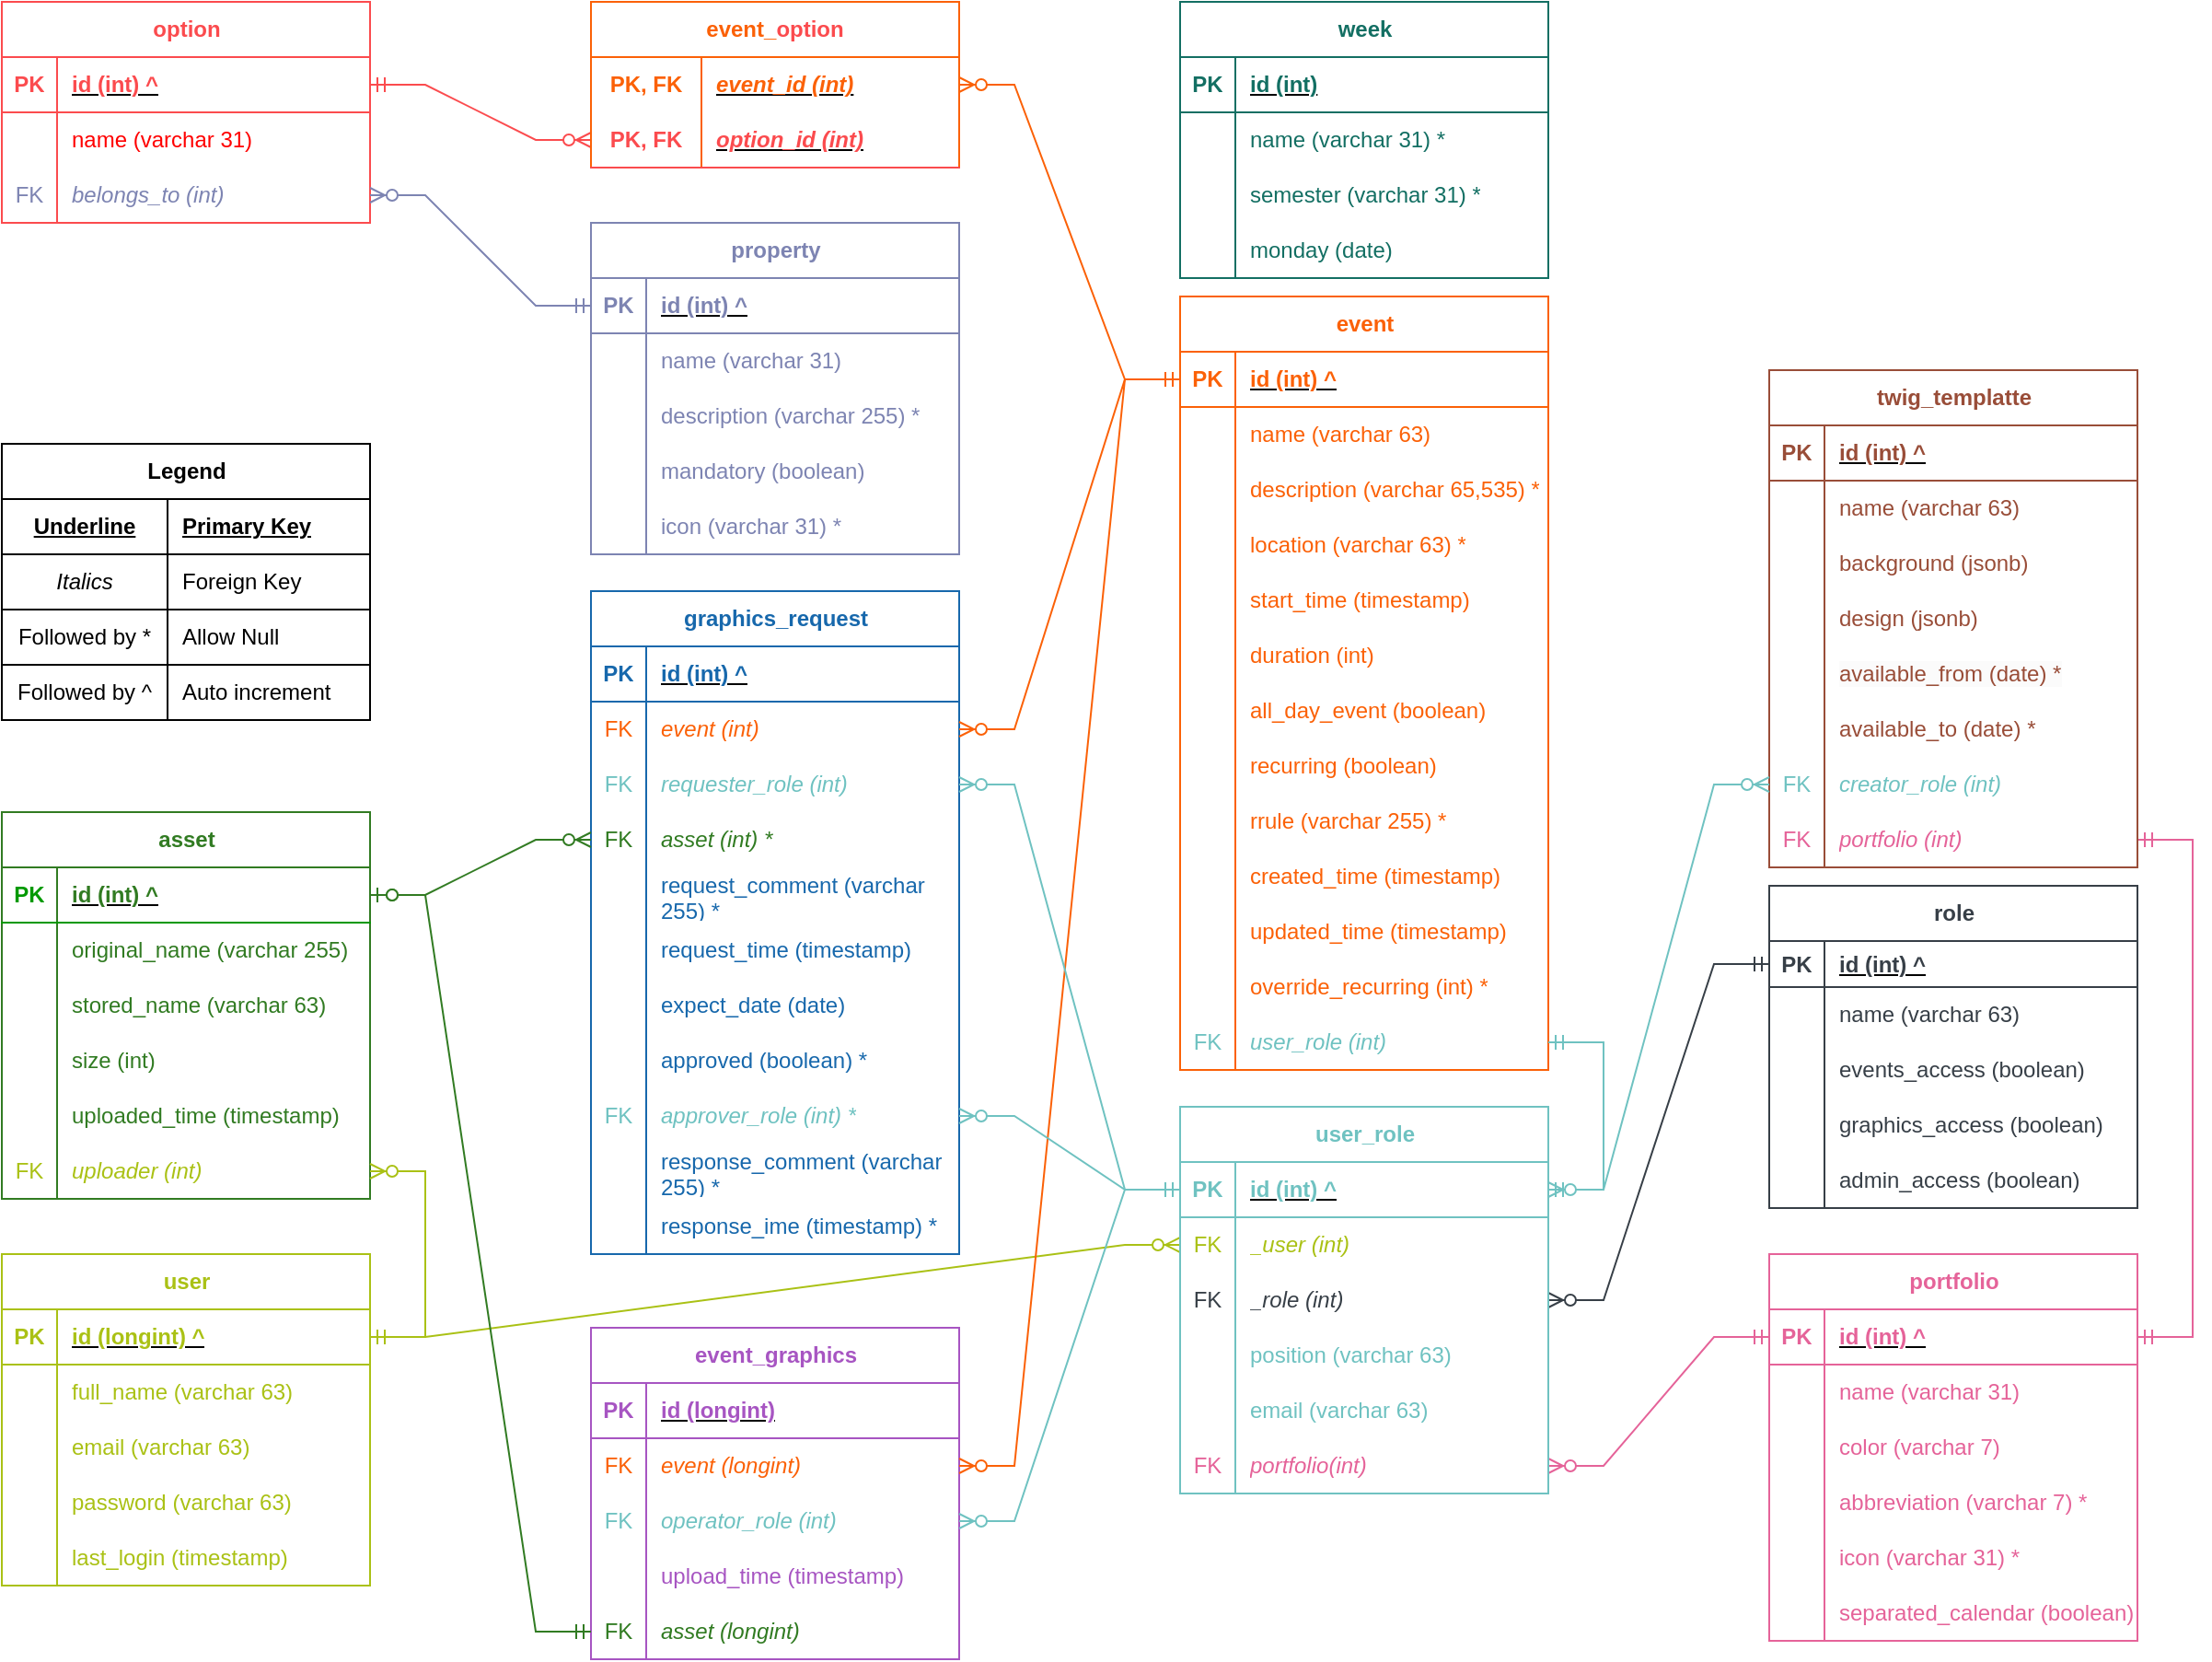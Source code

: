 <mxfile version="22.1.21" type="device">
  <diagram id="R2lEEEUBdFMjLlhIrx00" name="Page-1">
    <mxGraphModel dx="3064" dy="843" grid="1" gridSize="10" guides="1" tooltips="1" connect="1" arrows="1" fold="1" page="1" pageScale="1" pageWidth="850" pageHeight="1100" math="0" shadow="0" extFonts="Permanent Marker^https://fonts.googleapis.com/css?family=Permanent+Marker">
      <root>
        <mxCell id="0" />
        <mxCell id="1" parent="0" />
        <mxCell id="QvddxX4y_G2dr_vlLV70-15" value="&lt;font color=&quot;#136f63&quot;&gt;week&lt;/font&gt;" style="shape=table;startSize=30;container=1;collapsible=1;childLayout=tableLayout;fixedRows=1;rowLines=0;fontStyle=1;align=center;resizeLast=1;html=1;strokeColor=#136F63;" parent="1" vertex="1">
          <mxGeometry x="-360" y="280" width="200" height="150" as="geometry" />
        </mxCell>
        <mxCell id="QvddxX4y_G2dr_vlLV70-16" value="" style="shape=tableRow;horizontal=0;startSize=0;swimlaneHead=0;swimlaneBody=0;fillColor=none;collapsible=0;dropTarget=0;points=[[0,0.5],[1,0.5]];portConstraint=eastwest;top=0;left=0;right=0;bottom=1;strokeColor=inherit;" parent="QvddxX4y_G2dr_vlLV70-15" vertex="1">
          <mxGeometry y="30" width="200" height="30" as="geometry" />
        </mxCell>
        <mxCell id="QvddxX4y_G2dr_vlLV70-17" value="&lt;font color=&quot;#136f63&quot;&gt;PK&lt;/font&gt;" style="shape=partialRectangle;connectable=0;fillColor=none;top=0;left=0;bottom=0;right=0;fontStyle=1;overflow=hidden;whiteSpace=wrap;html=1;" parent="QvddxX4y_G2dr_vlLV70-16" vertex="1">
          <mxGeometry width="30" height="30" as="geometry">
            <mxRectangle width="30" height="30" as="alternateBounds" />
          </mxGeometry>
        </mxCell>
        <mxCell id="QvddxX4y_G2dr_vlLV70-18" value="&lt;font color=&quot;#136f63&quot;&gt;id (int)&lt;/font&gt;" style="shape=partialRectangle;connectable=0;fillColor=none;top=0;left=0;bottom=0;right=0;align=left;spacingLeft=6;fontStyle=5;overflow=hidden;whiteSpace=wrap;html=1;strokeColor=inherit;" parent="QvddxX4y_G2dr_vlLV70-16" vertex="1">
          <mxGeometry x="30" width="170" height="30" as="geometry">
            <mxRectangle width="170" height="30" as="alternateBounds" />
          </mxGeometry>
        </mxCell>
        <mxCell id="QvddxX4y_G2dr_vlLV70-19" value="" style="shape=tableRow;horizontal=0;startSize=0;swimlaneHead=0;swimlaneBody=0;fillColor=none;collapsible=0;dropTarget=0;points=[[0,0.5],[1,0.5]];portConstraint=eastwest;top=0;left=0;right=0;bottom=0;" parent="QvddxX4y_G2dr_vlLV70-15" vertex="1">
          <mxGeometry y="60" width="200" height="30" as="geometry" />
        </mxCell>
        <mxCell id="QvddxX4y_G2dr_vlLV70-20" value="" style="shape=partialRectangle;connectable=0;fillColor=none;top=0;left=0;bottom=0;right=0;editable=1;overflow=hidden;whiteSpace=wrap;html=1;" parent="QvddxX4y_G2dr_vlLV70-19" vertex="1">
          <mxGeometry width="30" height="30" as="geometry">
            <mxRectangle width="30" height="30" as="alternateBounds" />
          </mxGeometry>
        </mxCell>
        <mxCell id="QvddxX4y_G2dr_vlLV70-21" value="&lt;font color=&quot;#136f63&quot;&gt;name (varchar 31) *&lt;/font&gt;" style="shape=partialRectangle;connectable=0;fillColor=none;top=0;left=0;bottom=0;right=0;align=left;spacingLeft=6;overflow=hidden;whiteSpace=wrap;html=1;" parent="QvddxX4y_G2dr_vlLV70-19" vertex="1">
          <mxGeometry x="30" width="170" height="30" as="geometry">
            <mxRectangle width="170" height="30" as="alternateBounds" />
          </mxGeometry>
        </mxCell>
        <mxCell id="QvddxX4y_G2dr_vlLV70-22" value="" style="shape=tableRow;horizontal=0;startSize=0;swimlaneHead=0;swimlaneBody=0;fillColor=none;collapsible=0;dropTarget=0;points=[[0,0.5],[1,0.5]];portConstraint=eastwest;top=0;left=0;right=0;bottom=0;" parent="QvddxX4y_G2dr_vlLV70-15" vertex="1">
          <mxGeometry y="90" width="200" height="30" as="geometry" />
        </mxCell>
        <mxCell id="QvddxX4y_G2dr_vlLV70-23" value="" style="shape=partialRectangle;connectable=0;fillColor=none;top=0;left=0;bottom=0;right=0;editable=1;overflow=hidden;whiteSpace=wrap;html=1;" parent="QvddxX4y_G2dr_vlLV70-22" vertex="1">
          <mxGeometry width="30" height="30" as="geometry">
            <mxRectangle width="30" height="30" as="alternateBounds" />
          </mxGeometry>
        </mxCell>
        <mxCell id="QvddxX4y_G2dr_vlLV70-24" value="&lt;font color=&quot;#136f63&quot;&gt;semester (varchar 31) *&lt;/font&gt;" style="shape=partialRectangle;connectable=0;fillColor=none;top=0;left=0;bottom=0;right=0;align=left;spacingLeft=6;overflow=hidden;whiteSpace=wrap;html=1;" parent="QvddxX4y_G2dr_vlLV70-22" vertex="1">
          <mxGeometry x="30" width="170" height="30" as="geometry">
            <mxRectangle width="170" height="30" as="alternateBounds" />
          </mxGeometry>
        </mxCell>
        <mxCell id="QvddxX4y_G2dr_vlLV70-25" value="" style="shape=tableRow;horizontal=0;startSize=0;swimlaneHead=0;swimlaneBody=0;fillColor=none;collapsible=0;dropTarget=0;points=[[0,0.5],[1,0.5]];portConstraint=eastwest;top=0;left=0;right=0;bottom=0;" parent="QvddxX4y_G2dr_vlLV70-15" vertex="1">
          <mxGeometry y="120" width="200" height="30" as="geometry" />
        </mxCell>
        <mxCell id="QvddxX4y_G2dr_vlLV70-26" value="" style="shape=partialRectangle;connectable=0;fillColor=none;top=0;left=0;bottom=0;right=0;editable=1;overflow=hidden;whiteSpace=wrap;html=1;" parent="QvddxX4y_G2dr_vlLV70-25" vertex="1">
          <mxGeometry width="30" height="30" as="geometry">
            <mxRectangle width="30" height="30" as="alternateBounds" />
          </mxGeometry>
        </mxCell>
        <mxCell id="QvddxX4y_G2dr_vlLV70-27" value="&lt;font color=&quot;#136f63&quot;&gt;monday (date)&lt;/font&gt;" style="shape=partialRectangle;connectable=0;fillColor=none;top=0;left=0;bottom=0;right=0;align=left;spacingLeft=6;overflow=hidden;whiteSpace=wrap;html=1;" parent="QvddxX4y_G2dr_vlLV70-25" vertex="1">
          <mxGeometry x="30" width="170" height="30" as="geometry">
            <mxRectangle width="170" height="30" as="alternateBounds" />
          </mxGeometry>
        </mxCell>
        <mxCell id="QvddxX4y_G2dr_vlLV70-28" value="&lt;font color=&quot;#e56399&quot;&gt;portfolio&lt;/font&gt;" style="shape=table;startSize=30;container=1;collapsible=1;childLayout=tableLayout;fixedRows=1;rowLines=0;fontStyle=1;align=center;resizeLast=1;html=1;strokeColor=#e56399;" parent="1" vertex="1">
          <mxGeometry x="-40" y="960" width="200" height="210" as="geometry">
            <mxRectangle x="520" y="690" width="90" height="30" as="alternateBounds" />
          </mxGeometry>
        </mxCell>
        <mxCell id="QvddxX4y_G2dr_vlLV70-29" value="" style="shape=tableRow;horizontal=0;startSize=0;swimlaneHead=0;swimlaneBody=0;fillColor=none;collapsible=0;dropTarget=0;points=[[0,0.5],[1,0.5]];portConstraint=eastwest;top=0;left=0;right=0;bottom=1;strokeColor=#E56399;" parent="QvddxX4y_G2dr_vlLV70-28" vertex="1">
          <mxGeometry y="30" width="200" height="30" as="geometry" />
        </mxCell>
        <mxCell id="QvddxX4y_G2dr_vlLV70-30" value="&lt;font color=&quot;#e56399&quot;&gt;PK&lt;/font&gt;" style="shape=partialRectangle;connectable=0;fillColor=none;top=0;left=0;bottom=0;right=0;fontStyle=1;overflow=hidden;whiteSpace=wrap;html=1;" parent="QvddxX4y_G2dr_vlLV70-29" vertex="1">
          <mxGeometry width="30" height="30" as="geometry">
            <mxRectangle width="30" height="30" as="alternateBounds" />
          </mxGeometry>
        </mxCell>
        <mxCell id="QvddxX4y_G2dr_vlLV70-31" value="&lt;font color=&quot;#e56399&quot;&gt;id (int) ^&lt;/font&gt;" style="shape=partialRectangle;connectable=0;fillColor=none;top=0;left=0;bottom=0;right=0;align=left;spacingLeft=6;fontStyle=5;overflow=hidden;whiteSpace=wrap;html=1;strokeColor=#E56399;" parent="QvddxX4y_G2dr_vlLV70-29" vertex="1">
          <mxGeometry x="30" width="170" height="30" as="geometry">
            <mxRectangle width="170" height="30" as="alternateBounds" />
          </mxGeometry>
        </mxCell>
        <mxCell id="QvddxX4y_G2dr_vlLV70-32" value="" style="shape=tableRow;horizontal=0;startSize=0;swimlaneHead=0;swimlaneBody=0;fillColor=none;collapsible=0;dropTarget=0;points=[[0,0.5],[1,0.5]];portConstraint=eastwest;top=0;left=0;right=0;bottom=0;strokeColor=#E56399;" parent="QvddxX4y_G2dr_vlLV70-28" vertex="1">
          <mxGeometry y="60" width="200" height="30" as="geometry" />
        </mxCell>
        <mxCell id="QvddxX4y_G2dr_vlLV70-33" value="" style="shape=partialRectangle;connectable=0;fillColor=none;top=0;left=0;bottom=0;right=0;editable=1;overflow=hidden;whiteSpace=wrap;html=1;" parent="QvddxX4y_G2dr_vlLV70-32" vertex="1">
          <mxGeometry width="30" height="30" as="geometry">
            <mxRectangle width="30" height="30" as="alternateBounds" />
          </mxGeometry>
        </mxCell>
        <mxCell id="QvddxX4y_G2dr_vlLV70-34" value="&lt;font color=&quot;#e56399&quot;&gt;name (varchar 31)&lt;/font&gt;" style="shape=partialRectangle;connectable=0;fillColor=none;top=0;left=0;bottom=0;right=0;align=left;spacingLeft=6;overflow=hidden;whiteSpace=wrap;html=1;strokeColor=#E56399;" parent="QvddxX4y_G2dr_vlLV70-32" vertex="1">
          <mxGeometry x="30" width="170" height="30" as="geometry">
            <mxRectangle width="170" height="30" as="alternateBounds" />
          </mxGeometry>
        </mxCell>
        <mxCell id="QvddxX4y_G2dr_vlLV70-35" value="" style="shape=tableRow;horizontal=0;startSize=0;swimlaneHead=0;swimlaneBody=0;fillColor=none;collapsible=0;dropTarget=0;points=[[0,0.5],[1,0.5]];portConstraint=eastwest;top=0;left=0;right=0;bottom=0;" parent="QvddxX4y_G2dr_vlLV70-28" vertex="1">
          <mxGeometry y="90" width="200" height="30" as="geometry" />
        </mxCell>
        <mxCell id="QvddxX4y_G2dr_vlLV70-36" value="" style="shape=partialRectangle;connectable=0;fillColor=none;top=0;left=0;bottom=0;right=0;editable=1;overflow=hidden;whiteSpace=wrap;html=1;" parent="QvddxX4y_G2dr_vlLV70-35" vertex="1">
          <mxGeometry width="30" height="30" as="geometry">
            <mxRectangle width="30" height="30" as="alternateBounds" />
          </mxGeometry>
        </mxCell>
        <mxCell id="QvddxX4y_G2dr_vlLV70-37" value="&lt;font color=&quot;#e56399&quot;&gt;color (varchar 7)&lt;/font&gt;" style="shape=partialRectangle;connectable=0;fillColor=none;top=0;left=0;bottom=0;right=0;align=left;spacingLeft=6;overflow=hidden;whiteSpace=wrap;html=1;" parent="QvddxX4y_G2dr_vlLV70-35" vertex="1">
          <mxGeometry x="30" width="170" height="30" as="geometry">
            <mxRectangle width="170" height="30" as="alternateBounds" />
          </mxGeometry>
        </mxCell>
        <mxCell id="QvddxX4y_G2dr_vlLV70-38" value="" style="shape=tableRow;horizontal=0;startSize=0;swimlaneHead=0;swimlaneBody=0;fillColor=none;collapsible=0;dropTarget=0;points=[[0,0.5],[1,0.5]];portConstraint=eastwest;top=0;left=0;right=0;bottom=0;" parent="QvddxX4y_G2dr_vlLV70-28" vertex="1">
          <mxGeometry y="120" width="200" height="30" as="geometry" />
        </mxCell>
        <mxCell id="QvddxX4y_G2dr_vlLV70-39" value="" style="shape=partialRectangle;connectable=0;fillColor=none;top=0;left=0;bottom=0;right=0;editable=1;overflow=hidden;whiteSpace=wrap;html=1;" parent="QvddxX4y_G2dr_vlLV70-38" vertex="1">
          <mxGeometry width="30" height="30" as="geometry">
            <mxRectangle width="30" height="30" as="alternateBounds" />
          </mxGeometry>
        </mxCell>
        <mxCell id="QvddxX4y_G2dr_vlLV70-40" value="&lt;font color=&quot;#e56399&quot;&gt;abbreviation (varchar 7) *&lt;/font&gt;" style="shape=partialRectangle;connectable=0;fillColor=none;top=0;left=0;bottom=0;right=0;align=left;spacingLeft=6;overflow=hidden;whiteSpace=wrap;html=1;" parent="QvddxX4y_G2dr_vlLV70-38" vertex="1">
          <mxGeometry x="30" width="170" height="30" as="geometry">
            <mxRectangle width="170" height="30" as="alternateBounds" />
          </mxGeometry>
        </mxCell>
        <mxCell id="nYOVLngnIz4dAW5v_j5N-1" style="shape=tableRow;horizontal=0;startSize=0;swimlaneHead=0;swimlaneBody=0;fillColor=none;collapsible=0;dropTarget=0;points=[[0,0.5],[1,0.5]];portConstraint=eastwest;top=0;left=0;right=0;bottom=0;" parent="QvddxX4y_G2dr_vlLV70-28" vertex="1">
          <mxGeometry y="150" width="200" height="30" as="geometry" />
        </mxCell>
        <mxCell id="nYOVLngnIz4dAW5v_j5N-2" style="shape=partialRectangle;connectable=0;fillColor=none;top=0;left=0;bottom=0;right=0;editable=1;overflow=hidden;whiteSpace=wrap;html=1;" parent="nYOVLngnIz4dAW5v_j5N-1" vertex="1">
          <mxGeometry width="30" height="30" as="geometry">
            <mxRectangle width="30" height="30" as="alternateBounds" />
          </mxGeometry>
        </mxCell>
        <mxCell id="nYOVLngnIz4dAW5v_j5N-3" value="&lt;font color=&quot;#e56399&quot;&gt;icon (varchar 31) *&lt;/font&gt;" style="shape=partialRectangle;connectable=0;fillColor=none;top=0;left=0;bottom=0;right=0;align=left;spacingLeft=6;overflow=hidden;whiteSpace=wrap;html=1;" parent="nYOVLngnIz4dAW5v_j5N-1" vertex="1">
          <mxGeometry x="30" width="170" height="30" as="geometry">
            <mxRectangle width="170" height="30" as="alternateBounds" />
          </mxGeometry>
        </mxCell>
        <mxCell id="QvddxX4y_G2dr_vlLV70-73" style="shape=tableRow;horizontal=0;startSize=0;swimlaneHead=0;swimlaneBody=0;fillColor=none;collapsible=0;dropTarget=0;points=[[0,0.5],[1,0.5]];portConstraint=eastwest;top=0;left=0;right=0;bottom=0;" parent="QvddxX4y_G2dr_vlLV70-28" vertex="1">
          <mxGeometry y="180" width="200" height="30" as="geometry" />
        </mxCell>
        <mxCell id="QvddxX4y_G2dr_vlLV70-74" style="shape=partialRectangle;connectable=0;fillColor=none;top=0;left=0;bottom=0;right=0;editable=1;overflow=hidden;whiteSpace=wrap;html=1;" parent="QvddxX4y_G2dr_vlLV70-73" vertex="1">
          <mxGeometry width="30" height="30" as="geometry">
            <mxRectangle width="30" height="30" as="alternateBounds" />
          </mxGeometry>
        </mxCell>
        <mxCell id="QvddxX4y_G2dr_vlLV70-75" value="&lt;font color=&quot;#e56399&quot;&gt;separated_calendar (boolean)&lt;/font&gt;" style="shape=partialRectangle;connectable=0;fillColor=none;top=0;left=0;bottom=0;right=0;align=left;spacingLeft=6;overflow=hidden;whiteSpace=wrap;html=1;" parent="QvddxX4y_G2dr_vlLV70-73" vertex="1">
          <mxGeometry x="30" width="170" height="30" as="geometry">
            <mxRectangle width="170" height="30" as="alternateBounds" />
          </mxGeometry>
        </mxCell>
        <mxCell id="QvddxX4y_G2dr_vlLV70-52" value="Legend" style="shape=table;startSize=30;container=1;collapsible=1;childLayout=tableLayout;fixedRows=1;rowLines=0;fontStyle=1;align=center;resizeLast=1;html=1;swimlaneLine=1;" parent="1" vertex="1">
          <mxGeometry x="-1000" y="520" width="200" height="150" as="geometry" />
        </mxCell>
        <mxCell id="QvddxX4y_G2dr_vlLV70-53" value="" style="shape=tableRow;horizontal=0;startSize=0;swimlaneHead=0;swimlaneBody=0;fillColor=none;collapsible=0;dropTarget=0;points=[[0,0.5],[1,0.5]];portConstraint=eastwest;top=0;left=0;right=0;bottom=1;" parent="QvddxX4y_G2dr_vlLV70-52" vertex="1">
          <mxGeometry y="30" width="200" height="30" as="geometry" />
        </mxCell>
        <mxCell id="QvddxX4y_G2dr_vlLV70-54" value="&lt;u&gt;Underline&lt;/u&gt;" style="shape=partialRectangle;connectable=0;fillColor=none;top=0;left=0;bottom=0;right=0;fontStyle=1;overflow=hidden;whiteSpace=wrap;html=1;" parent="QvddxX4y_G2dr_vlLV70-53" vertex="1">
          <mxGeometry width="90" height="30" as="geometry">
            <mxRectangle width="90" height="30" as="alternateBounds" />
          </mxGeometry>
        </mxCell>
        <mxCell id="QvddxX4y_G2dr_vlLV70-55" value="&lt;span style=&quot;border-color: var(--border-color);&quot;&gt;Primary Key&lt;/span&gt;" style="shape=partialRectangle;connectable=0;fillColor=none;top=0;left=0;bottom=0;right=0;align=left;spacingLeft=6;fontStyle=5;overflow=hidden;whiteSpace=wrap;html=1;allowArrows=1;" parent="QvddxX4y_G2dr_vlLV70-53" vertex="1">
          <mxGeometry x="90" width="110" height="30" as="geometry">
            <mxRectangle width="110" height="30" as="alternateBounds" />
          </mxGeometry>
        </mxCell>
        <mxCell id="QvddxX4y_G2dr_vlLV70-56" value="" style="shape=tableRow;horizontal=0;startSize=0;swimlaneHead=0;swimlaneBody=0;fillColor=none;collapsible=0;dropTarget=0;points=[[0,0.5],[1,0.5]];portConstraint=eastwest;top=0;left=0;right=0;bottom=0;" parent="QvddxX4y_G2dr_vlLV70-52" vertex="1">
          <mxGeometry y="60" width="200" height="30" as="geometry" />
        </mxCell>
        <mxCell id="QvddxX4y_G2dr_vlLV70-57" value="&lt;i&gt;Italics&lt;/i&gt;" style="shape=partialRectangle;connectable=0;fillColor=none;top=0;left=0;bottom=1;right=0;editable=1;overflow=hidden;whiteSpace=wrap;html=1;shadow=0;" parent="QvddxX4y_G2dr_vlLV70-56" vertex="1">
          <mxGeometry width="90" height="30" as="geometry">
            <mxRectangle width="90" height="30" as="alternateBounds" />
          </mxGeometry>
        </mxCell>
        <mxCell id="QvddxX4y_G2dr_vlLV70-58" value="Foreign Key" style="shape=partialRectangle;connectable=0;fillColor=none;top=0;left=0;bottom=0;right=0;align=left;spacingLeft=6;overflow=hidden;whiteSpace=wrap;html=1;" parent="QvddxX4y_G2dr_vlLV70-56" vertex="1">
          <mxGeometry x="90" width="110" height="30" as="geometry">
            <mxRectangle width="110" height="30" as="alternateBounds" />
          </mxGeometry>
        </mxCell>
        <mxCell id="QvddxX4y_G2dr_vlLV70-59" value="" style="shape=tableRow;horizontal=0;startSize=0;swimlaneHead=0;swimlaneBody=0;fillColor=none;collapsible=0;dropTarget=0;points=[[0,0.5],[1,0.5]];portConstraint=eastwest;top=1;left=0;right=0;bottom=1;" parent="QvddxX4y_G2dr_vlLV70-52" vertex="1">
          <mxGeometry y="90" width="200" height="30" as="geometry" />
        </mxCell>
        <mxCell id="QvddxX4y_G2dr_vlLV70-60" value="Followed by *" style="shape=partialRectangle;connectable=0;fillColor=none;top=1;left=0;bottom=1;right=0;editable=1;overflow=hidden;whiteSpace=wrap;html=1;" parent="QvddxX4y_G2dr_vlLV70-59" vertex="1">
          <mxGeometry width="90" height="30" as="geometry">
            <mxRectangle width="90" height="30" as="alternateBounds" />
          </mxGeometry>
        </mxCell>
        <mxCell id="QvddxX4y_G2dr_vlLV70-61" value="Allow Null" style="shape=partialRectangle;connectable=0;fillColor=none;top=1;left=0;bottom=1;right=0;align=left;spacingLeft=6;overflow=hidden;whiteSpace=wrap;html=1;" parent="QvddxX4y_G2dr_vlLV70-59" vertex="1">
          <mxGeometry x="90" width="110" height="30" as="geometry">
            <mxRectangle width="110" height="30" as="alternateBounds" />
          </mxGeometry>
        </mxCell>
        <mxCell id="QvddxX4y_G2dr_vlLV70-62" value="" style="shape=tableRow;horizontal=0;startSize=0;swimlaneHead=0;swimlaneBody=0;fillColor=none;collapsible=0;dropTarget=0;points=[[0,0.5],[1,0.5]];portConstraint=eastwest;top=1;left=0;right=0;bottom=1;" parent="QvddxX4y_G2dr_vlLV70-52" vertex="1">
          <mxGeometry y="120" width="200" height="30" as="geometry" />
        </mxCell>
        <mxCell id="QvddxX4y_G2dr_vlLV70-63" value="Followed by ^" style="shape=partialRectangle;connectable=0;fillColor=none;top=1;left=0;bottom=1;right=0;editable=1;overflow=hidden;whiteSpace=wrap;html=1;" parent="QvddxX4y_G2dr_vlLV70-62" vertex="1">
          <mxGeometry width="90" height="30" as="geometry">
            <mxRectangle width="90" height="30" as="alternateBounds" />
          </mxGeometry>
        </mxCell>
        <mxCell id="QvddxX4y_G2dr_vlLV70-64" value="Auto increment" style="shape=partialRectangle;connectable=0;fillColor=none;top=1;left=0;bottom=1;right=0;align=left;spacingLeft=6;overflow=hidden;whiteSpace=wrap;html=1;" parent="QvddxX4y_G2dr_vlLV70-62" vertex="1">
          <mxGeometry x="90" width="110" height="30" as="geometry">
            <mxRectangle width="110" height="30" as="alternateBounds" />
          </mxGeometry>
        </mxCell>
        <mxCell id="QvddxX4y_G2dr_vlLV70-92" value="&lt;font style=&quot;&quot; color=&quot;#aac115&quot;&gt;user&lt;/font&gt;" style="shape=table;startSize=30;container=1;collapsible=1;childLayout=tableLayout;fixedRows=1;rowLines=0;fontStyle=1;align=center;resizeLast=1;html=1;strokeColor=#AAC115;fontColor=#0000FF;fillColor=default;swimlaneLine=1;" parent="1" vertex="1">
          <mxGeometry x="-1000" y="960" width="200" height="180" as="geometry">
            <mxRectangle x="520" y="690" width="90" height="30" as="alternateBounds" />
          </mxGeometry>
        </mxCell>
        <mxCell id="QvddxX4y_G2dr_vlLV70-93" value="" style="shape=tableRow;horizontal=0;startSize=0;swimlaneHead=0;swimlaneBody=0;fillColor=none;collapsible=0;dropTarget=0;points=[[0,0.5],[1,0.5]];portConstraint=eastwest;top=0;left=0;right=0;bottom=1;strokeColor=#AAC115;" parent="QvddxX4y_G2dr_vlLV70-92" vertex="1">
          <mxGeometry y="30" width="200" height="30" as="geometry" />
        </mxCell>
        <mxCell id="QvddxX4y_G2dr_vlLV70-94" value="&lt;font color=&quot;#aac115&quot;&gt;PK&lt;/font&gt;" style="shape=partialRectangle;connectable=0;fillColor=none;top=0;left=0;bottom=0;right=0;fontStyle=1;overflow=hidden;whiteSpace=wrap;html=1;strokeColor=#AAC115;" parent="QvddxX4y_G2dr_vlLV70-93" vertex="1">
          <mxGeometry width="30" height="30" as="geometry">
            <mxRectangle width="30" height="30" as="alternateBounds" />
          </mxGeometry>
        </mxCell>
        <mxCell id="QvddxX4y_G2dr_vlLV70-95" value="&lt;font color=&quot;#aac115&quot;&gt;id (longint) ^&lt;/font&gt;" style="shape=partialRectangle;connectable=0;fillColor=none;top=0;left=0;bottom=0;right=0;align=left;spacingLeft=6;fontStyle=5;overflow=hidden;whiteSpace=wrap;html=1;strokeColor=#0000FF;" parent="QvddxX4y_G2dr_vlLV70-93" vertex="1">
          <mxGeometry x="30" width="170" height="30" as="geometry">
            <mxRectangle width="170" height="30" as="alternateBounds" />
          </mxGeometry>
        </mxCell>
        <mxCell id="QvddxX4y_G2dr_vlLV70-96" value="" style="shape=tableRow;horizontal=0;startSize=0;swimlaneHead=0;swimlaneBody=0;fillColor=none;collapsible=0;dropTarget=0;points=[[0,0.5],[1,0.5]];portConstraint=eastwest;top=0;left=0;right=0;bottom=0;" parent="QvddxX4y_G2dr_vlLV70-92" vertex="1">
          <mxGeometry y="60" width="200" height="30" as="geometry" />
        </mxCell>
        <mxCell id="QvddxX4y_G2dr_vlLV70-97" value="" style="shape=partialRectangle;connectable=0;fillColor=none;top=0;left=0;bottom=0;right=0;editable=1;overflow=hidden;whiteSpace=wrap;html=1;" parent="QvddxX4y_G2dr_vlLV70-96" vertex="1">
          <mxGeometry width="30" height="30" as="geometry">
            <mxRectangle width="30" height="30" as="alternateBounds" />
          </mxGeometry>
        </mxCell>
        <mxCell id="QvddxX4y_G2dr_vlLV70-98" value="&lt;font color=&quot;#aac115&quot;&gt;full_name (varchar 63)&lt;/font&gt;" style="shape=partialRectangle;connectable=0;fillColor=none;top=0;left=0;bottom=0;right=0;align=left;spacingLeft=6;overflow=hidden;whiteSpace=wrap;html=1;" parent="QvddxX4y_G2dr_vlLV70-96" vertex="1">
          <mxGeometry x="30" width="170" height="30" as="geometry">
            <mxRectangle width="170" height="30" as="alternateBounds" />
          </mxGeometry>
        </mxCell>
        <mxCell id="QvddxX4y_G2dr_vlLV70-99" value="" style="shape=tableRow;horizontal=0;startSize=0;swimlaneHead=0;swimlaneBody=0;fillColor=none;collapsible=0;dropTarget=0;points=[[0,0.5],[1,0.5]];portConstraint=eastwest;top=0;left=0;right=0;bottom=0;" parent="QvddxX4y_G2dr_vlLV70-92" vertex="1">
          <mxGeometry y="90" width="200" height="30" as="geometry" />
        </mxCell>
        <mxCell id="QvddxX4y_G2dr_vlLV70-100" value="" style="shape=partialRectangle;connectable=0;fillColor=none;top=0;left=0;bottom=0;right=0;editable=1;overflow=hidden;whiteSpace=wrap;html=1;" parent="QvddxX4y_G2dr_vlLV70-99" vertex="1">
          <mxGeometry width="30" height="30" as="geometry">
            <mxRectangle width="30" height="30" as="alternateBounds" />
          </mxGeometry>
        </mxCell>
        <mxCell id="QvddxX4y_G2dr_vlLV70-101" value="&lt;font color=&quot;#aac115&quot;&gt;email (varchar 63)&lt;/font&gt;" style="shape=partialRectangle;connectable=0;fillColor=none;top=0;left=0;bottom=0;right=0;align=left;spacingLeft=6;overflow=hidden;whiteSpace=wrap;html=1;" parent="QvddxX4y_G2dr_vlLV70-99" vertex="1">
          <mxGeometry x="30" width="170" height="30" as="geometry">
            <mxRectangle width="170" height="30" as="alternateBounds" />
          </mxGeometry>
        </mxCell>
        <mxCell id="QvddxX4y_G2dr_vlLV70-117" style="shape=tableRow;horizontal=0;startSize=0;swimlaneHead=0;swimlaneBody=0;fillColor=none;collapsible=0;dropTarget=0;points=[[0,0.5],[1,0.5]];portConstraint=eastwest;top=0;left=0;right=0;bottom=0;" parent="QvddxX4y_G2dr_vlLV70-92" vertex="1">
          <mxGeometry y="120" width="200" height="30" as="geometry" />
        </mxCell>
        <mxCell id="QvddxX4y_G2dr_vlLV70-118" style="shape=partialRectangle;connectable=0;fillColor=none;top=0;left=0;bottom=0;right=0;editable=1;overflow=hidden;whiteSpace=wrap;html=1;" parent="QvddxX4y_G2dr_vlLV70-117" vertex="1">
          <mxGeometry width="30" height="30" as="geometry">
            <mxRectangle width="30" height="30" as="alternateBounds" />
          </mxGeometry>
        </mxCell>
        <mxCell id="QvddxX4y_G2dr_vlLV70-119" value="&lt;font color=&quot;#aac115&quot;&gt;password (varchar 63)&lt;/font&gt;" style="shape=partialRectangle;connectable=0;fillColor=none;top=0;left=0;bottom=0;right=0;align=left;spacingLeft=6;overflow=hidden;whiteSpace=wrap;html=1;" parent="QvddxX4y_G2dr_vlLV70-117" vertex="1">
          <mxGeometry x="30" width="170" height="30" as="geometry">
            <mxRectangle width="170" height="30" as="alternateBounds" />
          </mxGeometry>
        </mxCell>
        <mxCell id="QvddxX4y_G2dr_vlLV70-114" style="shape=tableRow;horizontal=0;startSize=0;swimlaneHead=0;swimlaneBody=0;fillColor=none;collapsible=0;dropTarget=0;points=[[0,0.5],[1,0.5]];portConstraint=eastwest;top=0;left=0;right=0;bottom=0;" parent="QvddxX4y_G2dr_vlLV70-92" vertex="1">
          <mxGeometry y="150" width="200" height="30" as="geometry" />
        </mxCell>
        <mxCell id="QvddxX4y_G2dr_vlLV70-115" style="shape=partialRectangle;connectable=0;fillColor=none;top=0;left=0;bottom=0;right=0;editable=1;overflow=hidden;whiteSpace=wrap;html=1;" parent="QvddxX4y_G2dr_vlLV70-114" vertex="1">
          <mxGeometry width="30" height="30" as="geometry">
            <mxRectangle width="30" height="30" as="alternateBounds" />
          </mxGeometry>
        </mxCell>
        <mxCell id="QvddxX4y_G2dr_vlLV70-116" value="&lt;font color=&quot;#aac115&quot;&gt;last_login (timestamp)&lt;/font&gt;" style="shape=partialRectangle;connectable=0;fillColor=none;top=0;left=0;bottom=0;right=0;align=left;spacingLeft=6;overflow=hidden;whiteSpace=wrap;html=1;" parent="QvddxX4y_G2dr_vlLV70-114" vertex="1">
          <mxGeometry x="30" width="170" height="30" as="geometry">
            <mxRectangle width="170" height="30" as="alternateBounds" />
          </mxGeometry>
        </mxCell>
        <mxCell id="QvddxX4y_G2dr_vlLV70-123" value="&lt;font color=&quot;#373f47&quot;&gt;role&lt;/font&gt;" style="shape=table;startSize=30;container=1;collapsible=1;childLayout=tableLayout;fixedRows=1;rowLines=0;fontStyle=1;align=center;resizeLast=1;html=1;strokeColor=#373f47;" parent="1" vertex="1">
          <mxGeometry x="-40" y="760" width="200" height="175" as="geometry">
            <mxRectangle x="520" y="690" width="90" height="30" as="alternateBounds" />
          </mxGeometry>
        </mxCell>
        <mxCell id="QvddxX4y_G2dr_vlLV70-124" value="" style="shape=tableRow;horizontal=0;startSize=0;swimlaneHead=0;swimlaneBody=0;fillColor=none;collapsible=0;dropTarget=0;points=[[0,0.5],[1,0.5]];portConstraint=eastwest;top=0;left=0;right=0;bottom=1;strokeColor=#373F47;" parent="QvddxX4y_G2dr_vlLV70-123" vertex="1">
          <mxGeometry y="30" width="200" height="25" as="geometry" />
        </mxCell>
        <mxCell id="QvddxX4y_G2dr_vlLV70-125" value="&lt;font color=&quot;#373f47&quot;&gt;PK&lt;/font&gt;" style="shape=partialRectangle;connectable=0;fillColor=none;top=0;left=0;bottom=0;right=0;fontStyle=1;overflow=hidden;whiteSpace=wrap;html=1;" parent="QvddxX4y_G2dr_vlLV70-124" vertex="1">
          <mxGeometry width="30" height="25" as="geometry">
            <mxRectangle width="30" height="25" as="alternateBounds" />
          </mxGeometry>
        </mxCell>
        <mxCell id="QvddxX4y_G2dr_vlLV70-126" value="&lt;font color=&quot;#373f47&quot;&gt;id (int) ^&lt;/font&gt;" style="shape=partialRectangle;connectable=0;fillColor=none;top=0;left=0;bottom=0;right=0;align=left;spacingLeft=6;fontStyle=5;overflow=hidden;whiteSpace=wrap;html=1;strokeColor=inherit;" parent="QvddxX4y_G2dr_vlLV70-124" vertex="1">
          <mxGeometry x="30" width="170" height="25" as="geometry">
            <mxRectangle width="170" height="25" as="alternateBounds" />
          </mxGeometry>
        </mxCell>
        <mxCell id="QvddxX4y_G2dr_vlLV70-127" value="" style="shape=tableRow;horizontal=0;startSize=0;swimlaneHead=0;swimlaneBody=0;fillColor=none;collapsible=0;dropTarget=0;points=[[0,0.5],[1,0.5]];portConstraint=eastwest;top=0;left=0;right=0;bottom=0;strokeColor=#009900;" parent="QvddxX4y_G2dr_vlLV70-123" vertex="1">
          <mxGeometry y="55" width="200" height="30" as="geometry" />
        </mxCell>
        <mxCell id="QvddxX4y_G2dr_vlLV70-128" value="" style="shape=partialRectangle;connectable=0;fillColor=none;top=0;left=0;bottom=0;right=0;editable=1;overflow=hidden;whiteSpace=wrap;html=1;" parent="QvddxX4y_G2dr_vlLV70-127" vertex="1">
          <mxGeometry width="30" height="30" as="geometry">
            <mxRectangle width="30" height="30" as="alternateBounds" />
          </mxGeometry>
        </mxCell>
        <mxCell id="QvddxX4y_G2dr_vlLV70-129" value="&lt;font color=&quot;#373f47&quot;&gt;name (varchar 63)&lt;/font&gt;" style="shape=partialRectangle;connectable=0;fillColor=none;top=0;left=0;bottom=0;right=0;align=left;spacingLeft=6;overflow=hidden;whiteSpace=wrap;html=1;strokeColor=#999900;" parent="QvddxX4y_G2dr_vlLV70-127" vertex="1">
          <mxGeometry x="30" width="170" height="30" as="geometry">
            <mxRectangle width="170" height="30" as="alternateBounds" />
          </mxGeometry>
        </mxCell>
        <mxCell id="tE-LktuTzNc9NOiun9oc-1" style="shape=tableRow;horizontal=0;startSize=0;swimlaneHead=0;swimlaneBody=0;fillColor=none;collapsible=0;dropTarget=0;points=[[0,0.5],[1,0.5]];portConstraint=eastwest;top=0;left=0;right=0;bottom=0;" parent="QvddxX4y_G2dr_vlLV70-123" vertex="1">
          <mxGeometry y="85" width="200" height="30" as="geometry" />
        </mxCell>
        <mxCell id="tE-LktuTzNc9NOiun9oc-2" style="shape=partialRectangle;connectable=0;fillColor=none;top=0;left=0;bottom=0;right=0;editable=1;overflow=hidden;whiteSpace=wrap;html=1;" parent="tE-LktuTzNc9NOiun9oc-1" vertex="1">
          <mxGeometry width="30" height="30" as="geometry">
            <mxRectangle width="30" height="30" as="alternateBounds" />
          </mxGeometry>
        </mxCell>
        <mxCell id="tE-LktuTzNc9NOiun9oc-3" value="&lt;font color=&quot;#373f47&quot;&gt;events_access (boolean)&lt;/font&gt;" style="shape=partialRectangle;connectable=0;fillColor=none;top=0;left=0;bottom=0;right=0;align=left;spacingLeft=6;overflow=hidden;whiteSpace=wrap;html=1;" parent="tE-LktuTzNc9NOiun9oc-1" vertex="1">
          <mxGeometry x="30" width="170" height="30" as="geometry">
            <mxRectangle width="170" height="30" as="alternateBounds" />
          </mxGeometry>
        </mxCell>
        <mxCell id="SWTiWpWrna_MrPhzug2h-4" style="shape=tableRow;horizontal=0;startSize=0;swimlaneHead=0;swimlaneBody=0;fillColor=none;collapsible=0;dropTarget=0;points=[[0,0.5],[1,0.5]];portConstraint=eastwest;top=0;left=0;right=0;bottom=0;" parent="QvddxX4y_G2dr_vlLV70-123" vertex="1">
          <mxGeometry y="115" width="200" height="30" as="geometry" />
        </mxCell>
        <mxCell id="SWTiWpWrna_MrPhzug2h-5" style="shape=partialRectangle;connectable=0;fillColor=none;top=0;left=0;bottom=0;right=0;editable=1;overflow=hidden;whiteSpace=wrap;html=1;" parent="SWTiWpWrna_MrPhzug2h-4" vertex="1">
          <mxGeometry width="30" height="30" as="geometry">
            <mxRectangle width="30" height="30" as="alternateBounds" />
          </mxGeometry>
        </mxCell>
        <mxCell id="SWTiWpWrna_MrPhzug2h-6" value="&lt;font color=&quot;#373f47&quot;&gt;graphics_access (boolean)&lt;/font&gt;" style="shape=partialRectangle;connectable=0;fillColor=none;top=0;left=0;bottom=0;right=0;align=left;spacingLeft=6;overflow=hidden;whiteSpace=wrap;html=1;" parent="SWTiWpWrna_MrPhzug2h-4" vertex="1">
          <mxGeometry x="30" width="170" height="30" as="geometry">
            <mxRectangle width="170" height="30" as="alternateBounds" />
          </mxGeometry>
        </mxCell>
        <mxCell id="SWTiWpWrna_MrPhzug2h-7" style="shape=tableRow;horizontal=0;startSize=0;swimlaneHead=0;swimlaneBody=0;fillColor=none;collapsible=0;dropTarget=0;points=[[0,0.5],[1,0.5]];portConstraint=eastwest;top=0;left=0;right=0;bottom=0;" parent="QvddxX4y_G2dr_vlLV70-123" vertex="1">
          <mxGeometry y="145" width="200" height="30" as="geometry" />
        </mxCell>
        <mxCell id="SWTiWpWrna_MrPhzug2h-8" style="shape=partialRectangle;connectable=0;fillColor=none;top=0;left=0;bottom=0;right=0;editable=1;overflow=hidden;whiteSpace=wrap;html=1;" parent="SWTiWpWrna_MrPhzug2h-7" vertex="1">
          <mxGeometry width="30" height="30" as="geometry">
            <mxRectangle width="30" height="30" as="alternateBounds" />
          </mxGeometry>
        </mxCell>
        <mxCell id="SWTiWpWrna_MrPhzug2h-9" value="&lt;font color=&quot;#373f47&quot;&gt;admin_access (boolean)&lt;/font&gt;" style="shape=partialRectangle;connectable=0;fillColor=none;top=0;left=0;bottom=0;right=0;align=left;spacingLeft=6;overflow=hidden;whiteSpace=wrap;html=1;" parent="SWTiWpWrna_MrPhzug2h-7" vertex="1">
          <mxGeometry x="30" width="170" height="30" as="geometry">
            <mxRectangle width="170" height="30" as="alternateBounds" />
          </mxGeometry>
        </mxCell>
        <mxCell id="QvddxX4y_G2dr_vlLV70-169" value="" style="edgeStyle=entityRelationEdgeStyle;fontSize=12;html=1;endArrow=ERzeroToMany;startArrow=ERmandOne;rounded=0;exitX=0;exitY=0.5;exitDx=0;exitDy=0;entryX=1;entryY=0.5;entryDx=0;entryDy=0;strokeColor=#FB6107;" parent="1" source="WM_T20QQDrYpHz8Ml5Re-2" target="UEdu4tcG6-XcL_6eetCU-42" edge="1">
          <mxGeometry width="100" height="100" relative="1" as="geometry">
            <mxPoint x="-210" y="1050" as="sourcePoint" />
            <mxPoint x="-110" y="800.0" as="targetPoint" />
          </mxGeometry>
        </mxCell>
        <mxCell id="QvddxX4y_G2dr_vlLV70-204" value="" style="edgeStyle=entityRelationEdgeStyle;fontSize=12;html=1;endArrow=ERzeroToMany;startArrow=ERmandOne;rounded=0;exitX=1;exitY=0.5;exitDx=0;exitDy=0;entryX=0;entryY=0.5;entryDx=0;entryDy=0;strokeColor=#FB4B4E;" parent="1" source="UEdu4tcG6-XcL_6eetCU-29" target="UEdu4tcG6-XcL_6eetCU-45" edge="1">
          <mxGeometry width="100" height="100" relative="1" as="geometry">
            <mxPoint x="-250" y="1050" as="sourcePoint" />
            <mxPoint x="-151.05" y="1160.06" as="targetPoint" />
          </mxGeometry>
        </mxCell>
        <mxCell id="UEdu4tcG6-XcL_6eetCU-1" value="&lt;font color=&quot;#7d84b2&quot;&gt;property&lt;/font&gt;" style="shape=table;startSize=30;container=1;collapsible=1;childLayout=tableLayout;fixedRows=1;rowLines=0;fontStyle=1;align=center;resizeLast=1;html=1;strokeColor=#7D84B2;" parent="1" vertex="1">
          <mxGeometry x="-680" y="400" width="200" height="180" as="geometry">
            <mxRectangle x="520" y="690" width="90" height="30" as="alternateBounds" />
          </mxGeometry>
        </mxCell>
        <mxCell id="UEdu4tcG6-XcL_6eetCU-2" value="" style="shape=tableRow;horizontal=0;startSize=0;swimlaneHead=0;swimlaneBody=0;fillColor=none;collapsible=0;dropTarget=0;points=[[0,0.5],[1,0.5]];portConstraint=eastwest;top=0;left=0;right=0;bottom=1;strokeColor=#7D84B2;" parent="UEdu4tcG6-XcL_6eetCU-1" vertex="1">
          <mxGeometry y="30" width="200" height="30" as="geometry" />
        </mxCell>
        <mxCell id="UEdu4tcG6-XcL_6eetCU-3" value="&lt;font color=&quot;#7d84b2&quot;&gt;PK&lt;/font&gt;" style="shape=partialRectangle;connectable=0;fillColor=none;top=0;left=0;bottom=0;right=0;fontStyle=1;overflow=hidden;whiteSpace=wrap;html=1;" parent="UEdu4tcG6-XcL_6eetCU-2" vertex="1">
          <mxGeometry width="30" height="30" as="geometry">
            <mxRectangle width="30" height="30" as="alternateBounds" />
          </mxGeometry>
        </mxCell>
        <mxCell id="UEdu4tcG6-XcL_6eetCU-4" value="&lt;font color=&quot;#7d84b2&quot;&gt;id (int) ^&lt;/font&gt;" style="shape=partialRectangle;connectable=0;fillColor=none;top=0;left=0;bottom=0;right=0;align=left;spacingLeft=6;fontStyle=5;overflow=hidden;whiteSpace=wrap;html=1;strokeColor=#7D84B2;" parent="UEdu4tcG6-XcL_6eetCU-2" vertex="1">
          <mxGeometry x="30" width="170" height="30" as="geometry">
            <mxRectangle width="170" height="30" as="alternateBounds" />
          </mxGeometry>
        </mxCell>
        <mxCell id="UEdu4tcG6-XcL_6eetCU-5" value="" style="shape=tableRow;horizontal=0;startSize=0;swimlaneHead=0;swimlaneBody=0;fillColor=none;collapsible=0;dropTarget=0;points=[[0,0.5],[1,0.5]];portConstraint=eastwest;top=0;left=0;right=0;bottom=0;strokeColor=inherit;" parent="UEdu4tcG6-XcL_6eetCU-1" vertex="1">
          <mxGeometry y="60" width="200" height="30" as="geometry" />
        </mxCell>
        <mxCell id="UEdu4tcG6-XcL_6eetCU-6" value="" style="shape=partialRectangle;connectable=0;fillColor=none;top=0;left=0;bottom=0;right=0;editable=1;overflow=hidden;whiteSpace=wrap;html=1;" parent="UEdu4tcG6-XcL_6eetCU-5" vertex="1">
          <mxGeometry width="30" height="30" as="geometry">
            <mxRectangle width="30" height="30" as="alternateBounds" />
          </mxGeometry>
        </mxCell>
        <mxCell id="UEdu4tcG6-XcL_6eetCU-7" value="&lt;font color=&quot;#7d84b2&quot;&gt;name (varchar 31)&lt;/font&gt;" style="shape=partialRectangle;connectable=0;fillColor=none;top=0;left=0;bottom=0;right=0;align=left;spacingLeft=6;overflow=hidden;whiteSpace=wrap;html=1;strokeColor=#7D84B2;" parent="UEdu4tcG6-XcL_6eetCU-5" vertex="1">
          <mxGeometry x="30" width="170" height="30" as="geometry">
            <mxRectangle width="170" height="30" as="alternateBounds" />
          </mxGeometry>
        </mxCell>
        <mxCell id="MnePAQPhGcHwvUnhc4eU-1" style="shape=tableRow;horizontal=0;startSize=0;swimlaneHead=0;swimlaneBody=0;fillColor=none;collapsible=0;dropTarget=0;points=[[0,0.5],[1,0.5]];portConstraint=eastwest;top=0;left=0;right=0;bottom=0;" parent="UEdu4tcG6-XcL_6eetCU-1" vertex="1">
          <mxGeometry y="90" width="200" height="30" as="geometry" />
        </mxCell>
        <mxCell id="MnePAQPhGcHwvUnhc4eU-2" style="shape=partialRectangle;connectable=0;fillColor=none;top=0;left=0;bottom=0;right=0;editable=1;overflow=hidden;whiteSpace=wrap;html=1;" parent="MnePAQPhGcHwvUnhc4eU-1" vertex="1">
          <mxGeometry width="30" height="30" as="geometry">
            <mxRectangle width="30" height="30" as="alternateBounds" />
          </mxGeometry>
        </mxCell>
        <mxCell id="MnePAQPhGcHwvUnhc4eU-3" value="&lt;font color=&quot;#7d84b2&quot;&gt;description (varchar 255) *&lt;/font&gt;" style="shape=partialRectangle;connectable=0;fillColor=none;top=0;left=0;bottom=0;right=0;align=left;spacingLeft=6;overflow=hidden;whiteSpace=wrap;html=1;" parent="MnePAQPhGcHwvUnhc4eU-1" vertex="1">
          <mxGeometry x="30" width="170" height="30" as="geometry">
            <mxRectangle width="170" height="30" as="alternateBounds" />
          </mxGeometry>
        </mxCell>
        <mxCell id="MMTBjWIknYOxlF0HbL9T-1" style="shape=tableRow;horizontal=0;startSize=0;swimlaneHead=0;swimlaneBody=0;fillColor=none;collapsible=0;dropTarget=0;points=[[0,0.5],[1,0.5]];portConstraint=eastwest;top=0;left=0;right=0;bottom=0;" parent="UEdu4tcG6-XcL_6eetCU-1" vertex="1">
          <mxGeometry y="120" width="200" height="30" as="geometry" />
        </mxCell>
        <mxCell id="MMTBjWIknYOxlF0HbL9T-2" style="shape=partialRectangle;connectable=0;fillColor=none;top=0;left=0;bottom=0;right=0;editable=1;overflow=hidden;whiteSpace=wrap;html=1;" parent="MMTBjWIknYOxlF0HbL9T-1" vertex="1">
          <mxGeometry width="30" height="30" as="geometry">
            <mxRectangle width="30" height="30" as="alternateBounds" />
          </mxGeometry>
        </mxCell>
        <mxCell id="MMTBjWIknYOxlF0HbL9T-3" value="&lt;font color=&quot;#7d84b2&quot;&gt;mandatory (boolean)&lt;/font&gt;" style="shape=partialRectangle;connectable=0;fillColor=none;top=0;left=0;bottom=0;right=0;align=left;spacingLeft=6;overflow=hidden;whiteSpace=wrap;html=1;" parent="MMTBjWIknYOxlF0HbL9T-1" vertex="1">
          <mxGeometry x="30" width="170" height="30" as="geometry">
            <mxRectangle width="170" height="30" as="alternateBounds" />
          </mxGeometry>
        </mxCell>
        <mxCell id="MMTBjWIknYOxlF0HbL9T-4" style="shape=tableRow;horizontal=0;startSize=0;swimlaneHead=0;swimlaneBody=0;fillColor=none;collapsible=0;dropTarget=0;points=[[0,0.5],[1,0.5]];portConstraint=eastwest;top=0;left=0;right=0;bottom=0;" parent="UEdu4tcG6-XcL_6eetCU-1" vertex="1">
          <mxGeometry y="150" width="200" height="30" as="geometry" />
        </mxCell>
        <mxCell id="MMTBjWIknYOxlF0HbL9T-5" style="shape=partialRectangle;connectable=0;fillColor=none;top=0;left=0;bottom=0;right=0;editable=1;overflow=hidden;whiteSpace=wrap;html=1;" parent="MMTBjWIknYOxlF0HbL9T-4" vertex="1">
          <mxGeometry width="30" height="30" as="geometry">
            <mxRectangle width="30" height="30" as="alternateBounds" />
          </mxGeometry>
        </mxCell>
        <mxCell id="MMTBjWIknYOxlF0HbL9T-6" value="&lt;font color=&quot;#7d84b2&quot;&gt;icon (varchar 31) *&lt;/font&gt;" style="shape=partialRectangle;connectable=0;fillColor=none;top=0;left=0;bottom=0;right=0;align=left;spacingLeft=6;overflow=hidden;whiteSpace=wrap;html=1;" parent="MMTBjWIknYOxlF0HbL9T-4" vertex="1">
          <mxGeometry x="30" width="170" height="30" as="geometry">
            <mxRectangle width="170" height="30" as="alternateBounds" />
          </mxGeometry>
        </mxCell>
        <mxCell id="UEdu4tcG6-XcL_6eetCU-28" value="&lt;font color=&quot;#fb4b4e&quot;&gt;option&lt;/font&gt;" style="shape=table;startSize=30;container=1;collapsible=1;childLayout=tableLayout;fixedRows=1;rowLines=0;fontStyle=1;align=center;resizeLast=1;html=1;strokeColor=#FB4B4E;" parent="1" vertex="1">
          <mxGeometry x="-1000" y="280" width="200" height="120" as="geometry">
            <mxRectangle x="520" y="690" width="90" height="30" as="alternateBounds" />
          </mxGeometry>
        </mxCell>
        <mxCell id="UEdu4tcG6-XcL_6eetCU-29" value="" style="shape=tableRow;horizontal=0;startSize=0;swimlaneHead=0;swimlaneBody=0;fillColor=none;collapsible=0;dropTarget=0;points=[[0,0.5],[1,0.5]];portConstraint=eastwest;top=0;left=0;right=0;bottom=1;strokeColor=#FB4B4E;" parent="UEdu4tcG6-XcL_6eetCU-28" vertex="1">
          <mxGeometry y="30" width="200" height="30" as="geometry" />
        </mxCell>
        <mxCell id="UEdu4tcG6-XcL_6eetCU-30" value="&lt;font color=&quot;#fb4b4e&quot;&gt;PK&lt;/font&gt;" style="shape=partialRectangle;connectable=0;fillColor=none;top=0;left=0;bottom=0;right=0;fontStyle=1;overflow=hidden;whiteSpace=wrap;html=1;" parent="UEdu4tcG6-XcL_6eetCU-29" vertex="1">
          <mxGeometry width="30" height="30" as="geometry">
            <mxRectangle width="30" height="30" as="alternateBounds" />
          </mxGeometry>
        </mxCell>
        <mxCell id="UEdu4tcG6-XcL_6eetCU-31" value="&lt;font color=&quot;#fb4b4e&quot;&gt;id (int) ^&lt;/font&gt;" style="shape=partialRectangle;connectable=0;fillColor=none;top=0;left=0;bottom=0;right=0;align=left;spacingLeft=6;fontStyle=5;overflow=hidden;whiteSpace=wrap;html=1;strokeColor=inherit;" parent="UEdu4tcG6-XcL_6eetCU-29" vertex="1">
          <mxGeometry x="30" width="170" height="30" as="geometry">
            <mxRectangle width="170" height="30" as="alternateBounds" />
          </mxGeometry>
        </mxCell>
        <mxCell id="UEdu4tcG6-XcL_6eetCU-32" value="" style="shape=tableRow;horizontal=0;startSize=0;swimlaneHead=0;swimlaneBody=0;fillColor=none;collapsible=0;dropTarget=0;points=[[0,0.5],[1,0.5]];portConstraint=eastwest;top=0;left=0;right=0;bottom=0;strokeColor=#FB4B4E;" parent="UEdu4tcG6-XcL_6eetCU-28" vertex="1">
          <mxGeometry y="60" width="200" height="30" as="geometry" />
        </mxCell>
        <mxCell id="UEdu4tcG6-XcL_6eetCU-33" value="" style="shape=partialRectangle;connectable=0;fillColor=none;top=0;left=0;bottom=0;right=0;editable=1;overflow=hidden;whiteSpace=wrap;html=1;" parent="UEdu4tcG6-XcL_6eetCU-32" vertex="1">
          <mxGeometry width="30" height="30" as="geometry">
            <mxRectangle width="30" height="30" as="alternateBounds" />
          </mxGeometry>
        </mxCell>
        <mxCell id="UEdu4tcG6-XcL_6eetCU-34" value="&lt;font color=&quot;#ff0000&quot;&gt;name (varchar 31)&lt;/font&gt;" style="shape=partialRectangle;connectable=0;fillColor=none;top=0;left=0;bottom=0;right=0;align=left;spacingLeft=6;overflow=hidden;whiteSpace=wrap;html=1;strokeColor=#FB4B4E;" parent="UEdu4tcG6-XcL_6eetCU-32" vertex="1">
          <mxGeometry x="30" width="170" height="30" as="geometry">
            <mxRectangle width="170" height="30" as="alternateBounds" />
          </mxGeometry>
        </mxCell>
        <mxCell id="UEdu4tcG6-XcL_6eetCU-59" style="shape=tableRow;horizontal=0;startSize=0;swimlaneHead=0;swimlaneBody=0;fillColor=none;collapsible=0;dropTarget=0;points=[[0,0.5],[1,0.5]];portConstraint=eastwest;top=0;left=0;right=0;bottom=0;" parent="UEdu4tcG6-XcL_6eetCU-28" vertex="1">
          <mxGeometry y="90" width="200" height="30" as="geometry" />
        </mxCell>
        <mxCell id="UEdu4tcG6-XcL_6eetCU-60" value="&lt;font color=&quot;#7d84b2&quot;&gt;FK&lt;/font&gt;" style="shape=partialRectangle;connectable=0;fillColor=none;top=0;left=0;bottom=0;right=0;editable=1;overflow=hidden;whiteSpace=wrap;html=1;" parent="UEdu4tcG6-XcL_6eetCU-59" vertex="1">
          <mxGeometry width="30" height="30" as="geometry">
            <mxRectangle width="30" height="30" as="alternateBounds" />
          </mxGeometry>
        </mxCell>
        <mxCell id="UEdu4tcG6-XcL_6eetCU-61" value="&lt;i style=&quot;border-color: var(--border-color);&quot;&gt;&lt;font color=&quot;#7d84b2&quot;&gt;belongs_to (int)&lt;/font&gt;&lt;/i&gt;" style="shape=partialRectangle;connectable=0;fillColor=none;top=0;left=0;bottom=0;right=0;align=left;spacingLeft=6;overflow=hidden;whiteSpace=wrap;html=1;" parent="UEdu4tcG6-XcL_6eetCU-59" vertex="1">
          <mxGeometry x="30" width="170" height="30" as="geometry">
            <mxRectangle width="170" height="30" as="alternateBounds" />
          </mxGeometry>
        </mxCell>
        <mxCell id="UEdu4tcG6-XcL_6eetCU-41" value="&lt;font color=&quot;#fb6107&quot;&gt;event_&lt;/font&gt;&lt;font color=&quot;#fb4b4e&quot;&gt;option&lt;/font&gt;" style="shape=table;startSize=30;container=1;collapsible=1;childLayout=tableLayout;fixedRows=1;rowLines=0;fontStyle=1;align=center;resizeLast=1;html=1;whiteSpace=wrap;strokeColor=#FB6107;" parent="1" vertex="1">
          <mxGeometry x="-680" y="280" width="200" height="90" as="geometry" />
        </mxCell>
        <mxCell id="UEdu4tcG6-XcL_6eetCU-42" value="" style="shape=tableRow;horizontal=0;startSize=0;swimlaneHead=0;swimlaneBody=0;fillColor=none;collapsible=0;dropTarget=0;points=[[0,0.5],[1,0.5]];portConstraint=eastwest;top=0;left=0;right=0;bottom=0;html=1;" parent="UEdu4tcG6-XcL_6eetCU-41" vertex="1">
          <mxGeometry y="30" width="200" height="30" as="geometry" />
        </mxCell>
        <mxCell id="UEdu4tcG6-XcL_6eetCU-43" value="&lt;font color=&quot;#fb6107&quot;&gt;PK, FK&lt;/font&gt;" style="shape=partialRectangle;connectable=0;fillColor=none;top=0;left=0;bottom=0;right=0;fontStyle=1;overflow=hidden;html=1;whiteSpace=wrap;" parent="UEdu4tcG6-XcL_6eetCU-42" vertex="1">
          <mxGeometry width="60" height="30" as="geometry">
            <mxRectangle width="60" height="30" as="alternateBounds" />
          </mxGeometry>
        </mxCell>
        <mxCell id="UEdu4tcG6-XcL_6eetCU-44" value="&lt;font color=&quot;#fb6107&quot;&gt;&lt;i&gt;event_id (int)&lt;/i&gt;&lt;/font&gt;" style="shape=partialRectangle;connectable=0;fillColor=none;top=0;left=0;bottom=0;right=0;align=left;spacingLeft=6;fontStyle=5;overflow=hidden;html=1;whiteSpace=wrap;" parent="UEdu4tcG6-XcL_6eetCU-42" vertex="1">
          <mxGeometry x="60" width="140" height="30" as="geometry">
            <mxRectangle width="140" height="30" as="alternateBounds" />
          </mxGeometry>
        </mxCell>
        <mxCell id="UEdu4tcG6-XcL_6eetCU-45" value="" style="shape=tableRow;horizontal=0;startSize=0;swimlaneHead=0;swimlaneBody=0;fillColor=none;collapsible=0;dropTarget=0;points=[[0,0.5],[1,0.5]];portConstraint=eastwest;top=0;left=0;right=0;bottom=1;html=1;strokeColor=#FB4B4E;" parent="UEdu4tcG6-XcL_6eetCU-41" vertex="1">
          <mxGeometry y="60" width="200" height="30" as="geometry" />
        </mxCell>
        <mxCell id="UEdu4tcG6-XcL_6eetCU-46" value="&lt;font color=&quot;#fb4b4e&quot;&gt;PK, FK&lt;/font&gt;" style="shape=partialRectangle;connectable=0;fillColor=none;top=0;left=0;bottom=0;right=0;fontStyle=1;overflow=hidden;html=1;whiteSpace=wrap;" parent="UEdu4tcG6-XcL_6eetCU-45" vertex="1">
          <mxGeometry width="60" height="30" as="geometry">
            <mxRectangle width="60" height="30" as="alternateBounds" />
          </mxGeometry>
        </mxCell>
        <mxCell id="UEdu4tcG6-XcL_6eetCU-47" value="&lt;font color=&quot;#fb4b4e&quot;&gt;&lt;i&gt;option_id (int)&lt;/i&gt;&lt;/font&gt;" style="shape=partialRectangle;connectable=0;fillColor=none;top=0;left=0;bottom=0;right=0;align=left;spacingLeft=6;fontStyle=5;overflow=hidden;html=1;whiteSpace=wrap;strokeColor=#FF0000;" parent="UEdu4tcG6-XcL_6eetCU-45" vertex="1">
          <mxGeometry x="60" width="140" height="30" as="geometry">
            <mxRectangle width="140" height="30" as="alternateBounds" />
          </mxGeometry>
        </mxCell>
        <mxCell id="UEdu4tcG6-XcL_6eetCU-57" value="" style="edgeStyle=entityRelationEdgeStyle;fontSize=12;html=1;endArrow=ERzeroToMany;startArrow=ERmandOne;rounded=0;exitX=0;exitY=0.5;exitDx=0;exitDy=0;strokeColor=#7D84B2;" parent="1" source="UEdu4tcG6-XcL_6eetCU-2" target="UEdu4tcG6-XcL_6eetCU-59" edge="1">
          <mxGeometry width="100" height="100" relative="1" as="geometry">
            <mxPoint x="1142.5" y="330" as="sourcePoint" />
            <mxPoint x="1242.5" y="230" as="targetPoint" />
          </mxGeometry>
        </mxCell>
        <mxCell id="WM_T20QQDrYpHz8Ml5Re-1" value="&lt;font color=&quot;#fb6107&quot;&gt;event&lt;/font&gt;" style="shape=table;startSize=30;container=1;collapsible=1;childLayout=tableLayout;fixedRows=1;rowLines=0;fontStyle=1;align=center;resizeLast=1;html=1;strokeColor=#fb6107;" parent="1" vertex="1">
          <mxGeometry x="-360" y="440" width="200" height="420" as="geometry">
            <mxRectangle x="520" y="690" width="90" height="30" as="alternateBounds" />
          </mxGeometry>
        </mxCell>
        <mxCell id="WM_T20QQDrYpHz8Ml5Re-2" value="" style="shape=tableRow;horizontal=0;startSize=0;swimlaneHead=0;swimlaneBody=0;fillColor=none;collapsible=0;dropTarget=0;points=[[0,0.5],[1,0.5]];portConstraint=eastwest;top=0;left=0;right=0;bottom=1;strokeColor=#fb6107;" parent="WM_T20QQDrYpHz8Ml5Re-1" vertex="1">
          <mxGeometry y="30" width="200" height="30" as="geometry" />
        </mxCell>
        <mxCell id="WM_T20QQDrYpHz8Ml5Re-3" value="&lt;font color=&quot;#fb6107&quot;&gt;PK&lt;/font&gt;" style="shape=partialRectangle;connectable=0;fillColor=none;top=0;left=0;bottom=0;right=0;fontStyle=1;overflow=hidden;whiteSpace=wrap;html=1;" parent="WM_T20QQDrYpHz8Ml5Re-2" vertex="1">
          <mxGeometry width="30" height="30" as="geometry">
            <mxRectangle width="30" height="30" as="alternateBounds" />
          </mxGeometry>
        </mxCell>
        <mxCell id="WM_T20QQDrYpHz8Ml5Re-4" value="&lt;font color=&quot;#fb6107&quot;&gt;id (int) ^&lt;/font&gt;" style="shape=partialRectangle;connectable=0;fillColor=none;top=0;left=0;bottom=0;right=0;align=left;spacingLeft=6;fontStyle=5;overflow=hidden;whiteSpace=wrap;html=1;strokeColor=#fb6107;" parent="WM_T20QQDrYpHz8Ml5Re-2" vertex="1">
          <mxGeometry x="30" width="170" height="30" as="geometry">
            <mxRectangle width="170" height="30" as="alternateBounds" />
          </mxGeometry>
        </mxCell>
        <mxCell id="SWTiWpWrna_MrPhzug2h-11" style="shape=tableRow;horizontal=0;startSize=0;swimlaneHead=0;swimlaneBody=0;fillColor=none;collapsible=0;dropTarget=0;points=[[0,0.5],[1,0.5]];portConstraint=eastwest;top=0;left=0;right=0;bottom=0;" parent="WM_T20QQDrYpHz8Ml5Re-1" vertex="1">
          <mxGeometry y="60" width="200" height="30" as="geometry" />
        </mxCell>
        <mxCell id="SWTiWpWrna_MrPhzug2h-12" style="shape=partialRectangle;connectable=0;fillColor=none;top=0;left=0;bottom=0;right=0;editable=1;overflow=hidden;whiteSpace=wrap;html=1;" parent="SWTiWpWrna_MrPhzug2h-11" vertex="1">
          <mxGeometry width="30" height="30" as="geometry">
            <mxRectangle width="30" height="30" as="alternateBounds" />
          </mxGeometry>
        </mxCell>
        <mxCell id="SWTiWpWrna_MrPhzug2h-13" value="&lt;font color=&quot;#fb6107&quot;&gt;name (varchar 63)&lt;/font&gt;" style="shape=partialRectangle;connectable=0;fillColor=none;top=0;left=0;bottom=0;right=0;align=left;spacingLeft=6;overflow=hidden;whiteSpace=wrap;html=1;strokeColor=#fb6107;" parent="SWTiWpWrna_MrPhzug2h-11" vertex="1">
          <mxGeometry x="30" width="170" height="30" as="geometry">
            <mxRectangle width="170" height="30" as="alternateBounds" />
          </mxGeometry>
        </mxCell>
        <mxCell id="SWTiWpWrna_MrPhzug2h-14" style="shape=tableRow;horizontal=0;startSize=0;swimlaneHead=0;swimlaneBody=0;fillColor=none;collapsible=0;dropTarget=0;points=[[0,0.5],[1,0.5]];portConstraint=eastwest;top=0;left=0;right=0;bottom=0;" parent="WM_T20QQDrYpHz8Ml5Re-1" vertex="1">
          <mxGeometry y="90" width="200" height="30" as="geometry" />
        </mxCell>
        <mxCell id="SWTiWpWrna_MrPhzug2h-15" style="shape=partialRectangle;connectable=0;fillColor=none;top=0;left=0;bottom=0;right=0;editable=1;overflow=hidden;whiteSpace=wrap;html=1;" parent="SWTiWpWrna_MrPhzug2h-14" vertex="1">
          <mxGeometry width="30" height="30" as="geometry">
            <mxRectangle width="30" height="30" as="alternateBounds" />
          </mxGeometry>
        </mxCell>
        <mxCell id="SWTiWpWrna_MrPhzug2h-16" value="&lt;font color=&quot;#fb6107&quot;&gt;description (varchar 65,535) *&lt;/font&gt;" style="shape=partialRectangle;connectable=0;fillColor=none;top=0;left=0;bottom=0;right=0;align=left;spacingLeft=6;overflow=hidden;whiteSpace=wrap;html=1;strokeColor=#fb6107;" parent="SWTiWpWrna_MrPhzug2h-14" vertex="1">
          <mxGeometry x="30" width="170" height="30" as="geometry">
            <mxRectangle width="170" height="30" as="alternateBounds" />
          </mxGeometry>
        </mxCell>
        <mxCell id="SWTiWpWrna_MrPhzug2h-17" style="shape=tableRow;horizontal=0;startSize=0;swimlaneHead=0;swimlaneBody=0;fillColor=none;collapsible=0;dropTarget=0;points=[[0,0.5],[1,0.5]];portConstraint=eastwest;top=0;left=0;right=0;bottom=0;" parent="WM_T20QQDrYpHz8Ml5Re-1" vertex="1">
          <mxGeometry y="120" width="200" height="30" as="geometry" />
        </mxCell>
        <mxCell id="SWTiWpWrna_MrPhzug2h-18" style="shape=partialRectangle;connectable=0;fillColor=none;top=0;left=0;bottom=0;right=0;editable=1;overflow=hidden;whiteSpace=wrap;html=1;" parent="SWTiWpWrna_MrPhzug2h-17" vertex="1">
          <mxGeometry width="30" height="30" as="geometry">
            <mxRectangle width="30" height="30" as="alternateBounds" />
          </mxGeometry>
        </mxCell>
        <mxCell id="SWTiWpWrna_MrPhzug2h-19" value="&lt;font color=&quot;#fb6107&quot;&gt;location (varchar 63) *&lt;/font&gt;" style="shape=partialRectangle;connectable=0;fillColor=none;top=0;left=0;bottom=0;right=0;align=left;spacingLeft=6;overflow=hidden;whiteSpace=wrap;html=1;strokeColor=#fb6107;" parent="SWTiWpWrna_MrPhzug2h-17" vertex="1">
          <mxGeometry x="30" width="170" height="30" as="geometry">
            <mxRectangle width="170" height="30" as="alternateBounds" />
          </mxGeometry>
        </mxCell>
        <mxCell id="SWTiWpWrna_MrPhzug2h-20" style="shape=tableRow;horizontal=0;startSize=0;swimlaneHead=0;swimlaneBody=0;fillColor=none;collapsible=0;dropTarget=0;points=[[0,0.5],[1,0.5]];portConstraint=eastwest;top=0;left=0;right=0;bottom=0;" parent="WM_T20QQDrYpHz8Ml5Re-1" vertex="1">
          <mxGeometry y="150" width="200" height="30" as="geometry" />
        </mxCell>
        <mxCell id="SWTiWpWrna_MrPhzug2h-21" style="shape=partialRectangle;connectable=0;fillColor=none;top=0;left=0;bottom=0;right=0;editable=1;overflow=hidden;whiteSpace=wrap;html=1;" parent="SWTiWpWrna_MrPhzug2h-20" vertex="1">
          <mxGeometry width="30" height="30" as="geometry">
            <mxRectangle width="30" height="30" as="alternateBounds" />
          </mxGeometry>
        </mxCell>
        <mxCell id="SWTiWpWrna_MrPhzug2h-22" value="&lt;font color=&quot;#fb6107&quot;&gt;start_time (timestamp)&lt;/font&gt;" style="shape=partialRectangle;connectable=0;fillColor=none;top=0;left=0;bottom=0;right=0;align=left;spacingLeft=6;overflow=hidden;whiteSpace=wrap;html=1;strokeColor=#fb6107;" parent="SWTiWpWrna_MrPhzug2h-20" vertex="1">
          <mxGeometry x="30" width="170" height="30" as="geometry">
            <mxRectangle width="170" height="30" as="alternateBounds" />
          </mxGeometry>
        </mxCell>
        <mxCell id="SWTiWpWrna_MrPhzug2h-23" style="shape=tableRow;horizontal=0;startSize=0;swimlaneHead=0;swimlaneBody=0;fillColor=none;collapsible=0;dropTarget=0;points=[[0,0.5],[1,0.5]];portConstraint=eastwest;top=0;left=0;right=0;bottom=0;" parent="WM_T20QQDrYpHz8Ml5Re-1" vertex="1">
          <mxGeometry y="180" width="200" height="30" as="geometry" />
        </mxCell>
        <mxCell id="SWTiWpWrna_MrPhzug2h-24" style="shape=partialRectangle;connectable=0;fillColor=none;top=0;left=0;bottom=0;right=0;editable=1;overflow=hidden;whiteSpace=wrap;html=1;" parent="SWTiWpWrna_MrPhzug2h-23" vertex="1">
          <mxGeometry width="30" height="30" as="geometry">
            <mxRectangle width="30" height="30" as="alternateBounds" />
          </mxGeometry>
        </mxCell>
        <mxCell id="SWTiWpWrna_MrPhzug2h-25" value="&lt;font color=&quot;#fb6107&quot;&gt;duration (int)&lt;/font&gt;" style="shape=partialRectangle;connectable=0;fillColor=none;top=0;left=0;bottom=0;right=0;align=left;spacingLeft=6;overflow=hidden;whiteSpace=wrap;html=1;strokeColor=#fb6107;" parent="SWTiWpWrna_MrPhzug2h-23" vertex="1">
          <mxGeometry x="30" width="170" height="30" as="geometry">
            <mxRectangle width="170" height="30" as="alternateBounds" />
          </mxGeometry>
        </mxCell>
        <mxCell id="SWTiWpWrna_MrPhzug2h-26" style="shape=tableRow;horizontal=0;startSize=0;swimlaneHead=0;swimlaneBody=0;fillColor=none;collapsible=0;dropTarget=0;points=[[0,0.5],[1,0.5]];portConstraint=eastwest;top=0;left=0;right=0;bottom=0;" parent="WM_T20QQDrYpHz8Ml5Re-1" vertex="1">
          <mxGeometry y="210" width="200" height="30" as="geometry" />
        </mxCell>
        <mxCell id="SWTiWpWrna_MrPhzug2h-27" style="shape=partialRectangle;connectable=0;fillColor=none;top=0;left=0;bottom=0;right=0;editable=1;overflow=hidden;whiteSpace=wrap;html=1;" parent="SWTiWpWrna_MrPhzug2h-26" vertex="1">
          <mxGeometry width="30" height="30" as="geometry">
            <mxRectangle width="30" height="30" as="alternateBounds" />
          </mxGeometry>
        </mxCell>
        <mxCell id="SWTiWpWrna_MrPhzug2h-28" value="&lt;font color=&quot;#fb6107&quot;&gt;all_day_event (boolean)&lt;/font&gt;" style="shape=partialRectangle;connectable=0;fillColor=none;top=0;left=0;bottom=0;right=0;align=left;spacingLeft=6;overflow=hidden;whiteSpace=wrap;html=1;strokeColor=#fb6107;" parent="SWTiWpWrna_MrPhzug2h-26" vertex="1">
          <mxGeometry x="30" width="170" height="30" as="geometry">
            <mxRectangle width="170" height="30" as="alternateBounds" />
          </mxGeometry>
        </mxCell>
        <mxCell id="SWTiWpWrna_MrPhzug2h-29" style="shape=tableRow;horizontal=0;startSize=0;swimlaneHead=0;swimlaneBody=0;fillColor=none;collapsible=0;dropTarget=0;points=[[0,0.5],[1,0.5]];portConstraint=eastwest;top=0;left=0;right=0;bottom=0;" parent="WM_T20QQDrYpHz8Ml5Re-1" vertex="1">
          <mxGeometry y="240" width="200" height="30" as="geometry" />
        </mxCell>
        <mxCell id="SWTiWpWrna_MrPhzug2h-30" style="shape=partialRectangle;connectable=0;fillColor=none;top=0;left=0;bottom=0;right=0;editable=1;overflow=hidden;whiteSpace=wrap;html=1;" parent="SWTiWpWrna_MrPhzug2h-29" vertex="1">
          <mxGeometry width="30" height="30" as="geometry">
            <mxRectangle width="30" height="30" as="alternateBounds" />
          </mxGeometry>
        </mxCell>
        <mxCell id="SWTiWpWrna_MrPhzug2h-31" value="&lt;font color=&quot;#fb6107&quot;&gt;recurring (boolean)&lt;/font&gt;" style="shape=partialRectangle;connectable=0;fillColor=none;top=0;left=0;bottom=0;right=0;align=left;spacingLeft=6;overflow=hidden;whiteSpace=wrap;html=1;strokeColor=#fb6107;" parent="SWTiWpWrna_MrPhzug2h-29" vertex="1">
          <mxGeometry x="30" width="170" height="30" as="geometry">
            <mxRectangle width="170" height="30" as="alternateBounds" />
          </mxGeometry>
        </mxCell>
        <mxCell id="SWTiWpWrna_MrPhzug2h-32" style="shape=tableRow;horizontal=0;startSize=0;swimlaneHead=0;swimlaneBody=0;fillColor=none;collapsible=0;dropTarget=0;points=[[0,0.5],[1,0.5]];portConstraint=eastwest;top=0;left=0;right=0;bottom=0;" parent="WM_T20QQDrYpHz8Ml5Re-1" vertex="1">
          <mxGeometry y="270" width="200" height="30" as="geometry" />
        </mxCell>
        <mxCell id="SWTiWpWrna_MrPhzug2h-33" style="shape=partialRectangle;connectable=0;fillColor=none;top=0;left=0;bottom=0;right=0;editable=1;overflow=hidden;whiteSpace=wrap;html=1;" parent="SWTiWpWrna_MrPhzug2h-32" vertex="1">
          <mxGeometry width="30" height="30" as="geometry">
            <mxRectangle width="30" height="30" as="alternateBounds" />
          </mxGeometry>
        </mxCell>
        <mxCell id="SWTiWpWrna_MrPhzug2h-34" value="&lt;font color=&quot;#fb6107&quot;&gt;rrule (varchar 255) *&lt;/font&gt;" style="shape=partialRectangle;connectable=0;fillColor=none;top=0;left=0;bottom=0;right=0;align=left;spacingLeft=6;overflow=hidden;whiteSpace=wrap;html=1;strokeColor=#fb6107;" parent="SWTiWpWrna_MrPhzug2h-32" vertex="1">
          <mxGeometry x="30" width="170" height="30" as="geometry">
            <mxRectangle width="170" height="30" as="alternateBounds" />
          </mxGeometry>
        </mxCell>
        <mxCell id="SWTiWpWrna_MrPhzug2h-35" style="shape=tableRow;horizontal=0;startSize=0;swimlaneHead=0;swimlaneBody=0;fillColor=none;collapsible=0;dropTarget=0;points=[[0,0.5],[1,0.5]];portConstraint=eastwest;top=0;left=0;right=0;bottom=0;" parent="WM_T20QQDrYpHz8Ml5Re-1" vertex="1">
          <mxGeometry y="300" width="200" height="30" as="geometry" />
        </mxCell>
        <mxCell id="SWTiWpWrna_MrPhzug2h-36" style="shape=partialRectangle;connectable=0;fillColor=none;top=0;left=0;bottom=0;right=0;editable=1;overflow=hidden;whiteSpace=wrap;html=1;" parent="SWTiWpWrna_MrPhzug2h-35" vertex="1">
          <mxGeometry width="30" height="30" as="geometry">
            <mxRectangle width="30" height="30" as="alternateBounds" />
          </mxGeometry>
        </mxCell>
        <mxCell id="SWTiWpWrna_MrPhzug2h-37" value="&lt;font color=&quot;#fb6107&quot;&gt;created_time (timestamp)&lt;/font&gt;" style="shape=partialRectangle;connectable=0;fillColor=none;top=0;left=0;bottom=0;right=0;align=left;spacingLeft=6;overflow=hidden;whiteSpace=wrap;html=1;strokeColor=#fb6107;" parent="SWTiWpWrna_MrPhzug2h-35" vertex="1">
          <mxGeometry x="30" width="170" height="30" as="geometry">
            <mxRectangle width="170" height="30" as="alternateBounds" />
          </mxGeometry>
        </mxCell>
        <mxCell id="SWTiWpWrna_MrPhzug2h-47" style="shape=tableRow;horizontal=0;startSize=0;swimlaneHead=0;swimlaneBody=0;fillColor=none;collapsible=0;dropTarget=0;points=[[0,0.5],[1,0.5]];portConstraint=eastwest;top=0;left=0;right=0;bottom=0;" parent="WM_T20QQDrYpHz8Ml5Re-1" vertex="1">
          <mxGeometry y="330" width="200" height="30" as="geometry" />
        </mxCell>
        <mxCell id="SWTiWpWrna_MrPhzug2h-48" style="shape=partialRectangle;connectable=0;fillColor=none;top=0;left=0;bottom=0;right=0;editable=1;overflow=hidden;whiteSpace=wrap;html=1;" parent="SWTiWpWrna_MrPhzug2h-47" vertex="1">
          <mxGeometry width="30" height="30" as="geometry">
            <mxRectangle width="30" height="30" as="alternateBounds" />
          </mxGeometry>
        </mxCell>
        <mxCell id="SWTiWpWrna_MrPhzug2h-49" value="&lt;font color=&quot;#fb6107&quot;&gt;updated_time (timestamp)&lt;/font&gt;" style="shape=partialRectangle;connectable=0;fillColor=none;top=0;left=0;bottom=0;right=0;align=left;spacingLeft=6;overflow=hidden;whiteSpace=wrap;html=1;strokeColor=#fb6107;" parent="SWTiWpWrna_MrPhzug2h-47" vertex="1">
          <mxGeometry x="30" width="170" height="30" as="geometry">
            <mxRectangle width="170" height="30" as="alternateBounds" />
          </mxGeometry>
        </mxCell>
        <mxCell id="SWTiWpWrna_MrPhzug2h-38" style="shape=tableRow;horizontal=0;startSize=0;swimlaneHead=0;swimlaneBody=0;fillColor=none;collapsible=0;dropTarget=0;points=[[0,0.5],[1,0.5]];portConstraint=eastwest;top=0;left=0;right=0;bottom=0;" parent="WM_T20QQDrYpHz8Ml5Re-1" vertex="1">
          <mxGeometry y="360" width="200" height="30" as="geometry" />
        </mxCell>
        <mxCell id="SWTiWpWrna_MrPhzug2h-39" style="shape=partialRectangle;connectable=0;fillColor=none;top=0;left=0;bottom=0;right=0;editable=1;overflow=hidden;whiteSpace=wrap;html=1;" parent="SWTiWpWrna_MrPhzug2h-38" vertex="1">
          <mxGeometry width="30" height="30" as="geometry">
            <mxRectangle width="30" height="30" as="alternateBounds" />
          </mxGeometry>
        </mxCell>
        <mxCell id="SWTiWpWrna_MrPhzug2h-40" value="&lt;font color=&quot;#fb6107&quot;&gt;override_recurring (int) *&lt;/font&gt;" style="shape=partialRectangle;connectable=0;fillColor=none;top=0;left=0;bottom=0;right=0;align=left;spacingLeft=6;overflow=hidden;whiteSpace=wrap;html=1;strokeColor=#fb6107;" parent="SWTiWpWrna_MrPhzug2h-38" vertex="1">
          <mxGeometry x="30" width="170" height="30" as="geometry">
            <mxRectangle width="170" height="30" as="alternateBounds" />
          </mxGeometry>
        </mxCell>
        <mxCell id="WM_T20QQDrYpHz8Ml5Re-20" style="shape=tableRow;horizontal=0;startSize=0;swimlaneHead=0;swimlaneBody=0;fillColor=none;collapsible=0;dropTarget=0;points=[[0,0.5],[1,0.5]];portConstraint=eastwest;top=0;left=0;right=0;bottom=0;" parent="WM_T20QQDrYpHz8Ml5Re-1" vertex="1">
          <mxGeometry y="390" width="200" height="30" as="geometry" />
        </mxCell>
        <mxCell id="WM_T20QQDrYpHz8Ml5Re-21" value="&lt;font color=&quot;#6fc2c1&quot;&gt;FK&lt;/font&gt;" style="shape=partialRectangle;connectable=0;fillColor=none;top=0;left=0;bottom=0;right=0;editable=1;overflow=hidden;whiteSpace=wrap;html=1;" parent="WM_T20QQDrYpHz8Ml5Re-20" vertex="1">
          <mxGeometry width="30" height="30" as="geometry">
            <mxRectangle width="30" height="30" as="alternateBounds" />
          </mxGeometry>
        </mxCell>
        <mxCell id="WM_T20QQDrYpHz8Ml5Re-22" value="&lt;div&gt;&lt;font color=&quot;#6fc2c1&quot;&gt;&lt;i&gt;user_role (int)&lt;/i&gt;&lt;/font&gt;&lt;/div&gt;" style="shape=partialRectangle;connectable=0;fillColor=none;top=0;left=0;bottom=0;right=0;align=left;spacingLeft=6;overflow=hidden;whiteSpace=wrap;html=1;" parent="WM_T20QQDrYpHz8Ml5Re-20" vertex="1">
          <mxGeometry x="30" width="170" height="30" as="geometry">
            <mxRectangle width="170" height="30" as="alternateBounds" />
          </mxGeometry>
        </mxCell>
        <mxCell id="MolM5ePWWf8h00ye9pzj-14" value="" style="edgeStyle=entityRelationEdgeStyle;fontSize=12;html=1;endArrow=ERzeroToMany;startArrow=ERmandOne;rounded=0;exitX=1;exitY=0.5;exitDx=0;exitDy=0;strokeColor=#AAC115;" parent="1" source="QvddxX4y_G2dr_vlLV70-93" target="ySQlpLzSkaWmqaB_O_QH-15" edge="1">
          <mxGeometry width="100" height="100" relative="1" as="geometry">
            <mxPoint x="590" y="900" as="sourcePoint" />
            <mxPoint x="620" y="655" as="targetPoint" />
            <Array as="points">
              <mxPoint x="910" y="885" />
              <mxPoint x="980" y="905" />
              <mxPoint x="1130" y="995" />
            </Array>
          </mxGeometry>
        </mxCell>
        <mxCell id="MolM5ePWWf8h00ye9pzj-15" value="" style="edgeStyle=entityRelationEdgeStyle;fontSize=12;html=1;endArrow=ERzeroToMany;startArrow=ERmandOne;rounded=0;exitX=0;exitY=0.5;exitDx=0;exitDy=0;entryX=1;entryY=0.5;entryDx=0;entryDy=0;strokeColor=#E56399;" parent="1" source="QvddxX4y_G2dr_vlLV70-29" target="ySQlpLzSkaWmqaB_O_QH-24" edge="1">
          <mxGeometry width="100" height="100" relative="1" as="geometry">
            <mxPoint x="190" y="775" as="sourcePoint" />
            <mxPoint x="620" y="685" as="targetPoint" />
          </mxGeometry>
        </mxCell>
        <mxCell id="kB97xJjhnZeNFoLdjQZV-1" value="&lt;font color=&quot;#a755c2&quot;&gt;event_graphics&lt;/font&gt;" style="shape=table;startSize=30;container=1;collapsible=1;childLayout=tableLayout;fixedRows=1;rowLines=0;fontStyle=1;align=center;resizeLast=1;html=1;strokeColor=#A755C2;" parent="1" vertex="1">
          <mxGeometry x="-680" y="1000" width="200" height="180" as="geometry" />
        </mxCell>
        <mxCell id="kB97xJjhnZeNFoLdjQZV-2" value="" style="shape=tableRow;horizontal=0;startSize=0;swimlaneHead=0;swimlaneBody=0;fillColor=none;collapsible=0;dropTarget=0;points=[[0,0.5],[1,0.5]];portConstraint=eastwest;top=0;left=0;right=0;bottom=1;strokeColor=inherit;" parent="kB97xJjhnZeNFoLdjQZV-1" vertex="1">
          <mxGeometry y="30" width="200" height="30" as="geometry" />
        </mxCell>
        <mxCell id="kB97xJjhnZeNFoLdjQZV-3" value="&lt;font color=&quot;#a755c2&quot;&gt;PK&lt;/font&gt;" style="shape=partialRectangle;connectable=0;fillColor=none;top=0;left=0;bottom=0;right=0;fontStyle=1;overflow=hidden;whiteSpace=wrap;html=1;" parent="kB97xJjhnZeNFoLdjQZV-2" vertex="1">
          <mxGeometry width="30" height="30" as="geometry">
            <mxRectangle width="30" height="30" as="alternateBounds" />
          </mxGeometry>
        </mxCell>
        <mxCell id="kB97xJjhnZeNFoLdjQZV-4" value="&lt;font color=&quot;#a755c2&quot;&gt;id (longint)&lt;/font&gt;" style="shape=partialRectangle;connectable=0;fillColor=none;top=0;left=0;bottom=0;right=0;align=left;spacingLeft=6;fontStyle=5;overflow=hidden;whiteSpace=wrap;html=1;strokeColor=inherit;" parent="kB97xJjhnZeNFoLdjQZV-2" vertex="1">
          <mxGeometry x="30" width="170" height="30" as="geometry">
            <mxRectangle width="170" height="30" as="alternateBounds" />
          </mxGeometry>
        </mxCell>
        <mxCell id="kB97xJjhnZeNFoLdjQZV-5" value="" style="shape=tableRow;horizontal=0;startSize=0;swimlaneHead=0;swimlaneBody=0;fillColor=none;collapsible=0;dropTarget=0;points=[[0,0.5],[1,0.5]];portConstraint=eastwest;top=0;left=0;right=0;bottom=0;" parent="kB97xJjhnZeNFoLdjQZV-1" vertex="1">
          <mxGeometry y="60" width="200" height="30" as="geometry" />
        </mxCell>
        <mxCell id="kB97xJjhnZeNFoLdjQZV-6" value="&lt;font color=&quot;#fb6107&quot;&gt;FK&lt;/font&gt;" style="shape=partialRectangle;connectable=0;fillColor=none;top=0;left=0;bottom=0;right=0;editable=1;overflow=hidden;whiteSpace=wrap;html=1;" parent="kB97xJjhnZeNFoLdjQZV-5" vertex="1">
          <mxGeometry width="30" height="30" as="geometry">
            <mxRectangle width="30" height="30" as="alternateBounds" />
          </mxGeometry>
        </mxCell>
        <mxCell id="kB97xJjhnZeNFoLdjQZV-7" value="&lt;font color=&quot;#fb6107&quot;&gt;&lt;i&gt;event (longint)&lt;/i&gt;&lt;/font&gt;" style="shape=partialRectangle;connectable=0;fillColor=none;top=0;left=0;bottom=0;right=0;align=left;spacingLeft=6;overflow=hidden;whiteSpace=wrap;html=1;strokeColor=inherit;" parent="kB97xJjhnZeNFoLdjQZV-5" vertex="1">
          <mxGeometry x="30" width="170" height="30" as="geometry">
            <mxRectangle width="170" height="30" as="alternateBounds" />
          </mxGeometry>
        </mxCell>
        <mxCell id="kB97xJjhnZeNFoLdjQZV-8" value="" style="shape=tableRow;horizontal=0;startSize=0;swimlaneHead=0;swimlaneBody=0;fillColor=none;collapsible=0;dropTarget=0;points=[[0,0.5],[1,0.5]];portConstraint=eastwest;top=0;left=0;right=0;bottom=0;" parent="kB97xJjhnZeNFoLdjQZV-1" vertex="1">
          <mxGeometry y="90" width="200" height="30" as="geometry" />
        </mxCell>
        <mxCell id="kB97xJjhnZeNFoLdjQZV-9" value="&lt;font color=&quot;#6fc2c1&quot;&gt;FK&lt;/font&gt;" style="shape=partialRectangle;connectable=0;fillColor=none;top=0;left=0;bottom=0;right=0;editable=1;overflow=hidden;whiteSpace=wrap;html=1;" parent="kB97xJjhnZeNFoLdjQZV-8" vertex="1">
          <mxGeometry width="30" height="30" as="geometry">
            <mxRectangle width="30" height="30" as="alternateBounds" />
          </mxGeometry>
        </mxCell>
        <mxCell id="kB97xJjhnZeNFoLdjQZV-10" value="&lt;font color=&quot;#6fc2c1&quot;&gt;&lt;i&gt;operator_role (int)&lt;/i&gt;&lt;/font&gt;" style="shape=partialRectangle;connectable=0;fillColor=none;top=0;left=0;bottom=0;right=0;align=left;spacingLeft=6;overflow=hidden;whiteSpace=wrap;html=1;" parent="kB97xJjhnZeNFoLdjQZV-8" vertex="1">
          <mxGeometry x="30" width="170" height="30" as="geometry">
            <mxRectangle width="170" height="30" as="alternateBounds" />
          </mxGeometry>
        </mxCell>
        <mxCell id="kB97xJjhnZeNFoLdjQZV-11" value="" style="shape=tableRow;horizontal=0;startSize=0;swimlaneHead=0;swimlaneBody=0;fillColor=none;collapsible=0;dropTarget=0;points=[[0,0.5],[1,0.5]];portConstraint=eastwest;top=0;left=0;right=0;bottom=0;" parent="kB97xJjhnZeNFoLdjQZV-1" vertex="1">
          <mxGeometry y="120" width="200" height="30" as="geometry" />
        </mxCell>
        <mxCell id="kB97xJjhnZeNFoLdjQZV-12" value="" style="shape=partialRectangle;connectable=0;fillColor=none;top=0;left=0;bottom=0;right=0;editable=1;overflow=hidden;whiteSpace=wrap;html=1;" parent="kB97xJjhnZeNFoLdjQZV-11" vertex="1">
          <mxGeometry width="30" height="30" as="geometry">
            <mxRectangle width="30" height="30" as="alternateBounds" />
          </mxGeometry>
        </mxCell>
        <mxCell id="kB97xJjhnZeNFoLdjQZV-13" value="&lt;font color=&quot;#a755c2&quot;&gt;upload_time (timestamp)&lt;/font&gt;" style="shape=partialRectangle;connectable=0;fillColor=none;top=0;left=0;bottom=0;right=0;align=left;spacingLeft=6;overflow=hidden;whiteSpace=wrap;html=1;" parent="kB97xJjhnZeNFoLdjQZV-11" vertex="1">
          <mxGeometry x="30" width="170" height="30" as="geometry">
            <mxRectangle width="170" height="30" as="alternateBounds" />
          </mxGeometry>
        </mxCell>
        <mxCell id="kB97xJjhnZeNFoLdjQZV-14" style="shape=tableRow;horizontal=0;startSize=0;swimlaneHead=0;swimlaneBody=0;fillColor=none;collapsible=0;dropTarget=0;points=[[0,0.5],[1,0.5]];portConstraint=eastwest;top=0;left=0;right=0;bottom=0;" parent="kB97xJjhnZeNFoLdjQZV-1" vertex="1">
          <mxGeometry y="150" width="200" height="30" as="geometry" />
        </mxCell>
        <mxCell id="kB97xJjhnZeNFoLdjQZV-15" value="&lt;font color=&quot;#317b22&quot;&gt;FK&lt;/font&gt;" style="shape=partialRectangle;connectable=0;fillColor=none;top=0;left=0;bottom=0;right=0;editable=1;overflow=hidden;whiteSpace=wrap;html=1;" parent="kB97xJjhnZeNFoLdjQZV-14" vertex="1">
          <mxGeometry width="30" height="30" as="geometry">
            <mxRectangle width="30" height="30" as="alternateBounds" />
          </mxGeometry>
        </mxCell>
        <mxCell id="kB97xJjhnZeNFoLdjQZV-16" value="&lt;font color=&quot;#317b22&quot;&gt;&lt;i&gt;asset (longint)&lt;/i&gt;&lt;/font&gt;" style="shape=partialRectangle;connectable=0;fillColor=none;top=0;left=0;bottom=0;right=0;align=left;spacingLeft=6;overflow=hidden;whiteSpace=wrap;html=1;" parent="kB97xJjhnZeNFoLdjQZV-14" vertex="1">
          <mxGeometry x="30" width="170" height="30" as="geometry">
            <mxRectangle width="170" height="30" as="alternateBounds" />
          </mxGeometry>
        </mxCell>
        <mxCell id="kB97xJjhnZeNFoLdjQZV-19" value="" style="edgeStyle=entityRelationEdgeStyle;fontSize=12;html=1;endArrow=ERzeroToMany;startArrow=ERmandOne;rounded=0;exitX=0;exitY=0.5;exitDx=0;exitDy=0;entryX=1;entryY=0.5;entryDx=0;entryDy=0;strokeColor=#6FC2C1;" parent="1" source="ySQlpLzSkaWmqaB_O_QH-12" target="kB97xJjhnZeNFoLdjQZV-8" edge="1">
          <mxGeometry width="100" height="100" relative="1" as="geometry">
            <mxPoint x="130" y="440" as="sourcePoint" />
            <mxPoint x="230" y="340" as="targetPoint" />
          </mxGeometry>
        </mxCell>
        <mxCell id="kB97xJjhnZeNFoLdjQZV-20" value="" style="edgeStyle=entityRelationEdgeStyle;fontSize=12;html=1;endArrow=ERzeroToMany;startArrow=ERmandOne;rounded=0;exitX=0;exitY=0.5;exitDx=0;exitDy=0;strokeColor=#FB6107;entryX=1;entryY=0.5;entryDx=0;entryDy=0;" parent="1" source="WM_T20QQDrYpHz8Ml5Re-2" target="kB97xJjhnZeNFoLdjQZV-5" edge="1">
          <mxGeometry width="100" height="100" relative="1" as="geometry">
            <mxPoint x="85" y="560" as="sourcePoint" />
            <mxPoint x="-380" y="1390" as="targetPoint" />
            <Array as="points">
              <mxPoint x="130" y="510" />
              <mxPoint x="120" y="510" />
            </Array>
          </mxGeometry>
        </mxCell>
        <mxCell id="QtC2h_ZimMrhDBxG1rZ7-24" value="&lt;font color=&quot;#317b22&quot;&gt;asset&lt;/font&gt;" style="shape=table;startSize=30;container=1;collapsible=1;childLayout=tableLayout;fixedRows=1;rowLines=0;fontStyle=1;align=center;resizeLast=1;html=1;strokeColor=#317B22;" parent="1" vertex="1">
          <mxGeometry x="-1000" y="720" width="200" height="210" as="geometry" />
        </mxCell>
        <mxCell id="QtC2h_ZimMrhDBxG1rZ7-25" value="" style="shape=tableRow;horizontal=0;startSize=0;swimlaneHead=0;swimlaneBody=0;fillColor=none;collapsible=0;dropTarget=0;points=[[0,0.5],[1,0.5]];portConstraint=eastwest;top=0;left=0;right=0;bottom=1;strokeColor=#009900;" parent="QtC2h_ZimMrhDBxG1rZ7-24" vertex="1">
          <mxGeometry y="30" width="200" height="30" as="geometry" />
        </mxCell>
        <mxCell id="QtC2h_ZimMrhDBxG1rZ7-26" value="&lt;font color=&quot;#009900&quot;&gt;PK&lt;/font&gt;" style="shape=partialRectangle;connectable=0;fillColor=none;top=0;left=0;bottom=0;right=0;fontStyle=1;overflow=hidden;whiteSpace=wrap;html=1;strokeColor=#009900;" parent="QtC2h_ZimMrhDBxG1rZ7-25" vertex="1">
          <mxGeometry width="30" height="30" as="geometry">
            <mxRectangle width="30" height="30" as="alternateBounds" />
          </mxGeometry>
        </mxCell>
        <mxCell id="QtC2h_ZimMrhDBxG1rZ7-27" value="&lt;font color=&quot;#317b22&quot;&gt;id (int) ^&lt;/font&gt;" style="shape=partialRectangle;connectable=0;fillColor=none;top=0;left=0;bottom=0;right=0;align=left;spacingLeft=6;fontStyle=5;overflow=hidden;whiteSpace=wrap;html=1;strokeColor=#009900;" parent="QtC2h_ZimMrhDBxG1rZ7-25" vertex="1">
          <mxGeometry x="30" width="170" height="30" as="geometry">
            <mxRectangle width="170" height="30" as="alternateBounds" />
          </mxGeometry>
        </mxCell>
        <mxCell id="QtC2h_ZimMrhDBxG1rZ7-28" value="" style="shape=tableRow;horizontal=0;startSize=0;swimlaneHead=0;swimlaneBody=0;fillColor=none;collapsible=0;dropTarget=0;points=[[0,0.5],[1,0.5]];portConstraint=eastwest;top=0;left=0;right=0;bottom=0;strokeColor=#009900;" parent="QtC2h_ZimMrhDBxG1rZ7-24" vertex="1">
          <mxGeometry y="60" width="200" height="30" as="geometry" />
        </mxCell>
        <mxCell id="QtC2h_ZimMrhDBxG1rZ7-29" value="" style="shape=partialRectangle;connectable=0;fillColor=none;top=0;left=0;bottom=0;right=0;editable=1;overflow=hidden;whiteSpace=wrap;html=1;" parent="QtC2h_ZimMrhDBxG1rZ7-28" vertex="1">
          <mxGeometry width="30" height="30" as="geometry">
            <mxRectangle width="30" height="30" as="alternateBounds" />
          </mxGeometry>
        </mxCell>
        <mxCell id="QtC2h_ZimMrhDBxG1rZ7-30" value="&lt;font color=&quot;#317b22&quot;&gt;original_name (varchar 255)&lt;/font&gt;" style="shape=partialRectangle;connectable=0;fillColor=none;top=0;left=0;bottom=0;right=0;align=left;spacingLeft=6;overflow=hidden;whiteSpace=wrap;html=1;strokeColor=#009900;" parent="QtC2h_ZimMrhDBxG1rZ7-28" vertex="1">
          <mxGeometry x="30" width="170" height="30" as="geometry">
            <mxRectangle width="170" height="30" as="alternateBounds" />
          </mxGeometry>
        </mxCell>
        <mxCell id="Ci6duOmgjW9Sy89KrzUg-7" style="shape=tableRow;horizontal=0;startSize=0;swimlaneHead=0;swimlaneBody=0;fillColor=none;collapsible=0;dropTarget=0;points=[[0,0.5],[1,0.5]];portConstraint=eastwest;top=0;left=0;right=0;bottom=0;" parent="QtC2h_ZimMrhDBxG1rZ7-24" vertex="1">
          <mxGeometry y="90" width="200" height="30" as="geometry" />
        </mxCell>
        <mxCell id="Ci6duOmgjW9Sy89KrzUg-8" style="shape=partialRectangle;connectable=0;fillColor=none;top=0;left=0;bottom=0;right=0;editable=1;overflow=hidden;whiteSpace=wrap;html=1;" parent="Ci6duOmgjW9Sy89KrzUg-7" vertex="1">
          <mxGeometry width="30" height="30" as="geometry">
            <mxRectangle width="30" height="30" as="alternateBounds" />
          </mxGeometry>
        </mxCell>
        <mxCell id="Ci6duOmgjW9Sy89KrzUg-9" value="&lt;font color=&quot;#317b22&quot;&gt;stored_name (varchar 63)&lt;/font&gt;" style="shape=partialRectangle;connectable=0;fillColor=none;top=0;left=0;bottom=0;right=0;align=left;spacingLeft=6;overflow=hidden;whiteSpace=wrap;html=1;" parent="Ci6duOmgjW9Sy89KrzUg-7" vertex="1">
          <mxGeometry x="30" width="170" height="30" as="geometry">
            <mxRectangle width="170" height="30" as="alternateBounds" />
          </mxGeometry>
        </mxCell>
        <mxCell id="Ci6duOmgjW9Sy89KrzUg-1" style="shape=tableRow;horizontal=0;startSize=0;swimlaneHead=0;swimlaneBody=0;fillColor=none;collapsible=0;dropTarget=0;points=[[0,0.5],[1,0.5]];portConstraint=eastwest;top=0;left=0;right=0;bottom=0;" parent="QtC2h_ZimMrhDBxG1rZ7-24" vertex="1">
          <mxGeometry y="120" width="200" height="30" as="geometry" />
        </mxCell>
        <mxCell id="Ci6duOmgjW9Sy89KrzUg-2" style="shape=partialRectangle;connectable=0;fillColor=none;top=0;left=0;bottom=0;right=0;editable=1;overflow=hidden;whiteSpace=wrap;html=1;" parent="Ci6duOmgjW9Sy89KrzUg-1" vertex="1">
          <mxGeometry width="30" height="30" as="geometry">
            <mxRectangle width="30" height="30" as="alternateBounds" />
          </mxGeometry>
        </mxCell>
        <mxCell id="Ci6duOmgjW9Sy89KrzUg-3" value="&lt;font color=&quot;#317b22&quot;&gt;size (int)&lt;/font&gt;" style="shape=partialRectangle;connectable=0;fillColor=none;top=0;left=0;bottom=0;right=0;align=left;spacingLeft=6;overflow=hidden;whiteSpace=wrap;html=1;" parent="Ci6duOmgjW9Sy89KrzUg-1" vertex="1">
          <mxGeometry x="30" width="170" height="30" as="geometry">
            <mxRectangle width="170" height="30" as="alternateBounds" />
          </mxGeometry>
        </mxCell>
        <mxCell id="QtC2h_ZimMrhDBxG1rZ7-31" value="" style="shape=tableRow;horizontal=0;startSize=0;swimlaneHead=0;swimlaneBody=0;fillColor=none;collapsible=0;dropTarget=0;points=[[0,0.5],[1,0.5]];portConstraint=eastwest;top=0;left=0;right=0;bottom=0;" parent="QtC2h_ZimMrhDBxG1rZ7-24" vertex="1">
          <mxGeometry y="150" width="200" height="30" as="geometry" />
        </mxCell>
        <mxCell id="QtC2h_ZimMrhDBxG1rZ7-32" value="" style="shape=partialRectangle;connectable=0;fillColor=none;top=0;left=0;bottom=0;right=0;editable=1;overflow=hidden;whiteSpace=wrap;html=1;" parent="QtC2h_ZimMrhDBxG1rZ7-31" vertex="1">
          <mxGeometry width="30" height="30" as="geometry">
            <mxRectangle width="30" height="30" as="alternateBounds" />
          </mxGeometry>
        </mxCell>
        <mxCell id="QtC2h_ZimMrhDBxG1rZ7-33" value="&lt;font color=&quot;#317b22&quot;&gt;uploaded_time (timestamp)&lt;/font&gt;" style="shape=partialRectangle;connectable=0;fillColor=none;top=0;left=0;bottom=0;right=0;align=left;spacingLeft=6;overflow=hidden;whiteSpace=wrap;html=1;" parent="QtC2h_ZimMrhDBxG1rZ7-31" vertex="1">
          <mxGeometry x="30" width="170" height="30" as="geometry">
            <mxRectangle width="170" height="30" as="alternateBounds" />
          </mxGeometry>
        </mxCell>
        <mxCell id="QtC2h_ZimMrhDBxG1rZ7-34" value="" style="shape=tableRow;horizontal=0;startSize=0;swimlaneHead=0;swimlaneBody=0;fillColor=none;collapsible=0;dropTarget=0;points=[[0,0.5],[1,0.5]];portConstraint=eastwest;top=0;left=0;right=0;bottom=0;" parent="QtC2h_ZimMrhDBxG1rZ7-24" vertex="1">
          <mxGeometry y="180" width="200" height="30" as="geometry" />
        </mxCell>
        <mxCell id="QtC2h_ZimMrhDBxG1rZ7-35" value="&lt;font color=&quot;#aac115&quot;&gt;FK&lt;/font&gt;" style="shape=partialRectangle;connectable=0;fillColor=none;top=0;left=0;bottom=0;right=0;editable=1;overflow=hidden;whiteSpace=wrap;html=1;" parent="QtC2h_ZimMrhDBxG1rZ7-34" vertex="1">
          <mxGeometry width="30" height="30" as="geometry">
            <mxRectangle width="30" height="30" as="alternateBounds" />
          </mxGeometry>
        </mxCell>
        <mxCell id="QtC2h_ZimMrhDBxG1rZ7-36" value="&lt;font color=&quot;#aac115&quot;&gt;&lt;i&gt;uploader (int)&lt;/i&gt;&lt;/font&gt;" style="shape=partialRectangle;connectable=0;fillColor=none;top=0;left=0;bottom=0;right=0;align=left;spacingLeft=6;overflow=hidden;whiteSpace=wrap;html=1;" parent="QtC2h_ZimMrhDBxG1rZ7-34" vertex="1">
          <mxGeometry x="30" width="170" height="30" as="geometry">
            <mxRectangle width="170" height="30" as="alternateBounds" />
          </mxGeometry>
        </mxCell>
        <mxCell id="QtC2h_ZimMrhDBxG1rZ7-40" value="" style="edgeStyle=entityRelationEdgeStyle;fontSize=12;html=1;endArrow=ERzeroToOne;startArrow=ERmandOne;rounded=0;entryX=1;entryY=0.5;entryDx=0;entryDy=0;exitX=0;exitY=0.5;exitDx=0;exitDy=0;strokeColor=#317B22;" parent="1" source="kB97xJjhnZeNFoLdjQZV-14" target="QtC2h_ZimMrhDBxG1rZ7-25" edge="1">
          <mxGeometry width="100" height="100" relative="1" as="geometry">
            <mxPoint x="-210" y="260" as="sourcePoint" />
            <mxPoint x="-150" y="180" as="targetPoint" />
            <Array as="points">
              <mxPoint x="-160" y="280" />
            </Array>
          </mxGeometry>
        </mxCell>
        <mxCell id="QtC2h_ZimMrhDBxG1rZ7-41" value="" style="fontSize=12;html=1;endArrow=ERzeroToMany;startArrow=ERmandOne;rounded=0;elbow=vertical;entryX=1;entryY=0.5;entryDx=0;entryDy=0;edgeStyle=entityRelationEdgeStyle;strokeColor=#AAC115;" parent="1" source="QvddxX4y_G2dr_vlLV70-93" target="QtC2h_ZimMrhDBxG1rZ7-34" edge="1">
          <mxGeometry width="100" height="100" relative="1" as="geometry">
            <mxPoint x="570" y="550" as="sourcePoint" />
            <mxPoint x="110" y="260" as="targetPoint" />
          </mxGeometry>
        </mxCell>
        <mxCell id="QtC2h_ZimMrhDBxG1rZ7-49" value="" style="edgeStyle=entityRelationEdgeStyle;fontSize=12;html=1;endArrow=ERmandOne;startArrow=ERmandOne;rounded=0;exitX=1;exitY=0.5;exitDx=0;exitDy=0;entryX=1;entryY=0.5;entryDx=0;entryDy=0;strokeColor=#E56399;" parent="1" source="QvddxX4y_G2dr_vlLV70-29" target="SWTiWpWrna_MrPhzug2h-63" edge="1">
          <mxGeometry width="100" height="100" relative="1" as="geometry">
            <mxPoint x="320" y="810" as="sourcePoint" />
            <mxPoint x="480" y="765" as="targetPoint" />
          </mxGeometry>
        </mxCell>
        <mxCell id="zG_f92D2GFpah7HqoG5O-2" value="&lt;font color=&quot;#994d38&quot;&gt;twig_templatte&lt;/font&gt;" style="shape=table;startSize=30;container=1;collapsible=1;childLayout=tableLayout;fixedRows=1;rowLines=0;fontStyle=1;align=center;resizeLast=1;html=1;strokeColor=#994D38;" parent="1" vertex="1">
          <mxGeometry x="-40" y="480" width="200" height="270" as="geometry">
            <mxRectangle x="-40" y="480" width="90" height="30" as="alternateBounds" />
          </mxGeometry>
        </mxCell>
        <mxCell id="zG_f92D2GFpah7HqoG5O-3" value="" style="shape=tableRow;horizontal=0;startSize=0;swimlaneHead=0;swimlaneBody=0;fillColor=none;collapsible=0;dropTarget=0;points=[[0,0.5],[1,0.5]];portConstraint=eastwest;top=0;left=0;right=0;bottom=1;strokeColor=#994D38;" parent="zG_f92D2GFpah7HqoG5O-2" vertex="1">
          <mxGeometry y="30" width="200" height="30" as="geometry" />
        </mxCell>
        <mxCell id="zG_f92D2GFpah7HqoG5O-4" value="&lt;font color=&quot;#994d38&quot;&gt;PK&lt;/font&gt;" style="shape=partialRectangle;connectable=0;fillColor=none;top=0;left=0;bottom=0;right=0;fontStyle=1;overflow=hidden;whiteSpace=wrap;html=1;" parent="zG_f92D2GFpah7HqoG5O-3" vertex="1">
          <mxGeometry width="30" height="30" as="geometry">
            <mxRectangle width="30" height="30" as="alternateBounds" />
          </mxGeometry>
        </mxCell>
        <mxCell id="zG_f92D2GFpah7HqoG5O-5" value="&lt;font color=&quot;#994d38&quot;&gt;id (int) ^&lt;/font&gt;" style="shape=partialRectangle;connectable=0;fillColor=none;top=0;left=0;bottom=0;right=0;align=left;spacingLeft=6;fontStyle=5;overflow=hidden;whiteSpace=wrap;html=1;strokeColor=#994D38;" parent="zG_f92D2GFpah7HqoG5O-3" vertex="1">
          <mxGeometry x="30" width="170" height="30" as="geometry">
            <mxRectangle width="170" height="30" as="alternateBounds" />
          </mxGeometry>
        </mxCell>
        <mxCell id="H8YsT0zrdT1BH3Zvshrp-1" style="shape=tableRow;horizontal=0;startSize=0;swimlaneHead=0;swimlaneBody=0;fillColor=none;collapsible=0;dropTarget=0;points=[[0,0.5],[1,0.5]];portConstraint=eastwest;top=0;left=0;right=0;bottom=0;" parent="zG_f92D2GFpah7HqoG5O-2" vertex="1">
          <mxGeometry y="60" width="200" height="30" as="geometry" />
        </mxCell>
        <mxCell id="H8YsT0zrdT1BH3Zvshrp-2" style="shape=partialRectangle;connectable=0;fillColor=none;top=0;left=0;bottom=0;right=0;editable=1;overflow=hidden;whiteSpace=wrap;html=1;" parent="H8YsT0zrdT1BH3Zvshrp-1" vertex="1">
          <mxGeometry width="30" height="30" as="geometry">
            <mxRectangle width="30" height="30" as="alternateBounds" />
          </mxGeometry>
        </mxCell>
        <mxCell id="H8YsT0zrdT1BH3Zvshrp-3" value="&lt;font color=&quot;#994d38&quot;&gt;name (varchar 63)&lt;/font&gt;" style="shape=partialRectangle;connectable=0;fillColor=none;top=0;left=0;bottom=0;right=0;align=left;spacingLeft=6;overflow=hidden;whiteSpace=wrap;html=1;" parent="H8YsT0zrdT1BH3Zvshrp-1" vertex="1">
          <mxGeometry x="30" width="170" height="30" as="geometry">
            <mxRectangle width="170" height="30" as="alternateBounds" />
          </mxGeometry>
        </mxCell>
        <mxCell id="zG_f92D2GFpah7HqoG5O-9" style="shape=tableRow;horizontal=0;startSize=0;swimlaneHead=0;swimlaneBody=0;fillColor=none;collapsible=0;dropTarget=0;points=[[0,0.5],[1,0.5]];portConstraint=eastwest;top=0;left=0;right=0;bottom=0;" parent="zG_f92D2GFpah7HqoG5O-2" vertex="1">
          <mxGeometry y="90" width="200" height="30" as="geometry" />
        </mxCell>
        <mxCell id="zG_f92D2GFpah7HqoG5O-10" value="" style="shape=partialRectangle;connectable=0;fillColor=none;top=0;left=0;bottom=0;right=0;editable=1;overflow=hidden;whiteSpace=wrap;html=1;" parent="zG_f92D2GFpah7HqoG5O-9" vertex="1">
          <mxGeometry width="30" height="30" as="geometry">
            <mxRectangle width="30" height="30" as="alternateBounds" />
          </mxGeometry>
        </mxCell>
        <mxCell id="zG_f92D2GFpah7HqoG5O-11" value="&lt;font color=&quot;#994d38&quot;&gt;background (jsonb)&lt;/font&gt;" style="shape=partialRectangle;connectable=0;fillColor=none;top=0;left=0;bottom=0;right=0;align=left;spacingLeft=6;overflow=hidden;whiteSpace=wrap;html=1;" parent="zG_f92D2GFpah7HqoG5O-9" vertex="1">
          <mxGeometry x="30" width="170" height="30" as="geometry">
            <mxRectangle width="170" height="30" as="alternateBounds" />
          </mxGeometry>
        </mxCell>
        <mxCell id="0mRubV1v8xmeBnAG9S_s-1" style="shape=tableRow;horizontal=0;startSize=0;swimlaneHead=0;swimlaneBody=0;fillColor=none;collapsible=0;dropTarget=0;points=[[0,0.5],[1,0.5]];portConstraint=eastwest;top=0;left=0;right=0;bottom=0;" parent="zG_f92D2GFpah7HqoG5O-2" vertex="1">
          <mxGeometry y="120" width="200" height="30" as="geometry" />
        </mxCell>
        <mxCell id="0mRubV1v8xmeBnAG9S_s-2" style="shape=partialRectangle;connectable=0;fillColor=none;top=0;left=0;bottom=0;right=0;editable=1;overflow=hidden;whiteSpace=wrap;html=1;" parent="0mRubV1v8xmeBnAG9S_s-1" vertex="1">
          <mxGeometry width="30" height="30" as="geometry">
            <mxRectangle width="30" height="30" as="alternateBounds" />
          </mxGeometry>
        </mxCell>
        <mxCell id="0mRubV1v8xmeBnAG9S_s-3" value="&lt;font color=&quot;#994d38&quot;&gt;design (jsonb)&lt;/font&gt;" style="shape=partialRectangle;connectable=0;fillColor=none;top=0;left=0;bottom=0;right=0;align=left;spacingLeft=6;overflow=hidden;whiteSpace=wrap;html=1;" parent="0mRubV1v8xmeBnAG9S_s-1" vertex="1">
          <mxGeometry x="30" width="170" height="30" as="geometry">
            <mxRectangle width="170" height="30" as="alternateBounds" />
          </mxGeometry>
        </mxCell>
        <mxCell id="zG_f92D2GFpah7HqoG5O-12" style="shape=tableRow;horizontal=0;startSize=0;swimlaneHead=0;swimlaneBody=0;fillColor=none;collapsible=0;dropTarget=0;points=[[0,0.5],[1,0.5]];portConstraint=eastwest;top=0;left=0;right=0;bottom=0;" parent="zG_f92D2GFpah7HqoG5O-2" vertex="1">
          <mxGeometry y="150" width="200" height="30" as="geometry" />
        </mxCell>
        <mxCell id="zG_f92D2GFpah7HqoG5O-13" style="shape=partialRectangle;connectable=0;fillColor=none;top=0;left=0;bottom=0;right=0;editable=1;overflow=hidden;whiteSpace=wrap;html=1;" parent="zG_f92D2GFpah7HqoG5O-12" vertex="1">
          <mxGeometry width="30" height="30" as="geometry">
            <mxRectangle width="30" height="30" as="alternateBounds" />
          </mxGeometry>
        </mxCell>
        <mxCell id="zG_f92D2GFpah7HqoG5O-14" value="&lt;span style=&quot;font-family: Helvetica; font-size: 12px; font-style: normal; font-variant-ligatures: normal; font-variant-caps: normal; font-weight: 400; letter-spacing: normal; orphans: 2; text-align: left; text-indent: 0px; text-transform: none; widows: 2; word-spacing: 0px; -webkit-text-stroke-width: 0px; background-color: rgb(251, 251, 251); text-decoration-thickness: initial; text-decoration-style: initial; text-decoration-color: initial; float: none; display: inline !important;&quot;&gt;&lt;font color=&quot;#994d38&quot;&gt;available_from (date) *&lt;/font&gt;&lt;/span&gt;" style="shape=partialRectangle;connectable=0;fillColor=none;top=0;left=0;bottom=0;right=0;align=left;spacingLeft=6;overflow=hidden;whiteSpace=wrap;html=1;" parent="zG_f92D2GFpah7HqoG5O-12" vertex="1">
          <mxGeometry x="30" width="170" height="30" as="geometry">
            <mxRectangle width="170" height="30" as="alternateBounds" />
          </mxGeometry>
        </mxCell>
        <mxCell id="zG_f92D2GFpah7HqoG5O-15" style="shape=tableRow;horizontal=0;startSize=0;swimlaneHead=0;swimlaneBody=0;fillColor=none;collapsible=0;dropTarget=0;points=[[0,0.5],[1,0.5]];portConstraint=eastwest;top=0;left=0;right=0;bottom=0;" parent="zG_f92D2GFpah7HqoG5O-2" vertex="1">
          <mxGeometry y="180" width="200" height="30" as="geometry" />
        </mxCell>
        <mxCell id="zG_f92D2GFpah7HqoG5O-16" style="shape=partialRectangle;connectable=0;fillColor=none;top=0;left=0;bottom=0;right=0;editable=1;overflow=hidden;whiteSpace=wrap;html=1;" parent="zG_f92D2GFpah7HqoG5O-15" vertex="1">
          <mxGeometry width="30" height="30" as="geometry">
            <mxRectangle width="30" height="30" as="alternateBounds" />
          </mxGeometry>
        </mxCell>
        <mxCell id="zG_f92D2GFpah7HqoG5O-17" value="&lt;font color=&quot;#994d38&quot;&gt;available_to (date) *&lt;/font&gt;" style="shape=partialRectangle;connectable=0;fillColor=none;top=0;left=0;bottom=0;right=0;align=left;spacingLeft=6;overflow=hidden;whiteSpace=wrap;html=1;" parent="zG_f92D2GFpah7HqoG5O-15" vertex="1">
          <mxGeometry x="30" width="170" height="30" as="geometry">
            <mxRectangle width="170" height="30" as="alternateBounds" />
          </mxGeometry>
        </mxCell>
        <mxCell id="SWTiWpWrna_MrPhzug2h-60" style="shape=tableRow;horizontal=0;startSize=0;swimlaneHead=0;swimlaneBody=0;fillColor=none;collapsible=0;dropTarget=0;points=[[0,0.5],[1,0.5]];portConstraint=eastwest;top=0;left=0;right=0;bottom=0;" parent="zG_f92D2GFpah7HqoG5O-2" vertex="1">
          <mxGeometry y="210" width="200" height="30" as="geometry" />
        </mxCell>
        <mxCell id="SWTiWpWrna_MrPhzug2h-61" value="&lt;font color=&quot;#6fc2c1&quot;&gt;FK&lt;/font&gt;" style="shape=partialRectangle;connectable=0;fillColor=none;top=0;left=0;bottom=0;right=0;editable=1;overflow=hidden;whiteSpace=wrap;html=1;" parent="SWTiWpWrna_MrPhzug2h-60" vertex="1">
          <mxGeometry width="30" height="30" as="geometry">
            <mxRectangle width="30" height="30" as="alternateBounds" />
          </mxGeometry>
        </mxCell>
        <mxCell id="SWTiWpWrna_MrPhzug2h-62" value="&lt;font color=&quot;#6fc2c1&quot;&gt;&lt;i&gt;creator_role&amp;nbsp;(int)&lt;/i&gt;&lt;/font&gt;" style="shape=partialRectangle;connectable=0;fillColor=none;top=0;left=0;bottom=0;right=0;align=left;spacingLeft=6;overflow=hidden;whiteSpace=wrap;html=1;" parent="SWTiWpWrna_MrPhzug2h-60" vertex="1">
          <mxGeometry x="30" width="170" height="30" as="geometry">
            <mxRectangle width="170" height="30" as="alternateBounds" />
          </mxGeometry>
        </mxCell>
        <mxCell id="SWTiWpWrna_MrPhzug2h-63" style="shape=tableRow;horizontal=0;startSize=0;swimlaneHead=0;swimlaneBody=0;fillColor=none;collapsible=0;dropTarget=0;points=[[0,0.5],[1,0.5]];portConstraint=eastwest;top=0;left=0;right=0;bottom=0;" parent="zG_f92D2GFpah7HqoG5O-2" vertex="1">
          <mxGeometry y="240" width="200" height="30" as="geometry" />
        </mxCell>
        <mxCell id="SWTiWpWrna_MrPhzug2h-64" value="&lt;font color=&quot;#e56399&quot;&gt;FK&lt;/font&gt;" style="shape=partialRectangle;connectable=0;fillColor=none;top=0;left=0;bottom=0;right=0;editable=1;overflow=hidden;whiteSpace=wrap;html=1;" parent="SWTiWpWrna_MrPhzug2h-63" vertex="1">
          <mxGeometry width="30" height="30" as="geometry">
            <mxRectangle width="30" height="30" as="alternateBounds" />
          </mxGeometry>
        </mxCell>
        <mxCell id="SWTiWpWrna_MrPhzug2h-65" value="&lt;font color=&quot;#e56399&quot;&gt;&lt;i&gt;portfolio (int)&lt;/i&gt;&lt;/font&gt;" style="shape=partialRectangle;connectable=0;fillColor=none;top=0;left=0;bottom=0;right=0;align=left;spacingLeft=6;overflow=hidden;whiteSpace=wrap;html=1;" parent="SWTiWpWrna_MrPhzug2h-63" vertex="1">
          <mxGeometry x="30" width="170" height="30" as="geometry">
            <mxRectangle width="170" height="30" as="alternateBounds" />
          </mxGeometry>
        </mxCell>
        <mxCell id="P8m5Gs4YoEN1tg3gES4s-4" value="" style="edgeStyle=entityRelationEdgeStyle;fontSize=12;html=1;endArrow=ERzeroToMany;startArrow=ERmandOne;rounded=0;entryX=0;entryY=0.5;entryDx=0;entryDy=0;strokeColor=#6FC2C1;exitX=1;exitY=0.5;exitDx=0;exitDy=0;" parent="1" source="ySQlpLzSkaWmqaB_O_QH-12" target="SWTiWpWrna_MrPhzug2h-60" edge="1">
          <mxGeometry width="100" height="100" relative="1" as="geometry">
            <mxPoint x="-150" y="1060" as="sourcePoint" />
            <mxPoint x="320" y="1060" as="targetPoint" />
            <Array as="points">
              <mxPoint x="810" y="945" />
              <mxPoint x="960" y="1035" />
            </Array>
          </mxGeometry>
        </mxCell>
        <mxCell id="j9RREpBE9g4uEp9tQZ_7-1" value="&lt;font color=&quot;#1768ac&quot;&gt;graphics_request&lt;/font&gt;" style="shape=table;startSize=30;container=1;collapsible=1;childLayout=tableLayout;fixedRows=1;rowLines=0;fontStyle=1;align=center;resizeLast=1;html=1;strokeColor=#1768AC;" parent="1" vertex="1">
          <mxGeometry x="-680" y="600" width="200" height="360" as="geometry">
            <mxRectangle x="520" y="690" width="90" height="30" as="alternateBounds" />
          </mxGeometry>
        </mxCell>
        <mxCell id="j9RREpBE9g4uEp9tQZ_7-2" value="" style="shape=tableRow;horizontal=0;startSize=0;swimlaneHead=0;swimlaneBody=0;fillColor=none;collapsible=0;dropTarget=0;points=[[0,0.5],[1,0.5]];portConstraint=eastwest;top=0;left=0;right=0;bottom=1;strokeColor=#1768AC;" parent="j9RREpBE9g4uEp9tQZ_7-1" vertex="1">
          <mxGeometry y="30" width="200" height="30" as="geometry" />
        </mxCell>
        <mxCell id="j9RREpBE9g4uEp9tQZ_7-3" value="&lt;font color=&quot;#1768ac&quot;&gt;PK&lt;/font&gt;" style="shape=partialRectangle;connectable=0;fillColor=none;top=0;left=0;bottom=0;right=0;fontStyle=1;overflow=hidden;whiteSpace=wrap;html=1;" parent="j9RREpBE9g4uEp9tQZ_7-2" vertex="1">
          <mxGeometry width="30" height="30" as="geometry">
            <mxRectangle width="30" height="30" as="alternateBounds" />
          </mxGeometry>
        </mxCell>
        <mxCell id="j9RREpBE9g4uEp9tQZ_7-4" value="&lt;font color=&quot;#1768ac&quot;&gt;id (int) ^&lt;/font&gt;" style="shape=partialRectangle;connectable=0;fillColor=none;top=0;left=0;bottom=0;right=0;align=left;spacingLeft=6;fontStyle=5;overflow=hidden;whiteSpace=wrap;html=1;strokeColor=inherit;" parent="j9RREpBE9g4uEp9tQZ_7-2" vertex="1">
          <mxGeometry x="30" width="170" height="30" as="geometry">
            <mxRectangle width="170" height="30" as="alternateBounds" />
          </mxGeometry>
        </mxCell>
        <mxCell id="j9RREpBE9g4uEp9tQZ_7-5" value="" style="shape=tableRow;horizontal=0;startSize=0;swimlaneHead=0;swimlaneBody=0;fillColor=none;collapsible=0;dropTarget=0;points=[[0,0.5],[1,0.5]];portConstraint=eastwest;top=0;left=0;right=0;bottom=0;strokeColor=inherit;" parent="j9RREpBE9g4uEp9tQZ_7-1" vertex="1">
          <mxGeometry y="60" width="200" height="30" as="geometry" />
        </mxCell>
        <mxCell id="j9RREpBE9g4uEp9tQZ_7-6" value="&lt;font color=&quot;#fb6107&quot;&gt;FK&lt;/font&gt;" style="shape=partialRectangle;connectable=0;fillColor=none;top=0;left=0;bottom=0;right=0;editable=1;overflow=hidden;whiteSpace=wrap;html=1;" parent="j9RREpBE9g4uEp9tQZ_7-5" vertex="1">
          <mxGeometry width="30" height="30" as="geometry">
            <mxRectangle width="30" height="30" as="alternateBounds" />
          </mxGeometry>
        </mxCell>
        <mxCell id="j9RREpBE9g4uEp9tQZ_7-7" value="&lt;font color=&quot;#fb6107&quot;&gt;&lt;i&gt;event (int)&lt;/i&gt;&lt;/font&gt;" style="shape=partialRectangle;connectable=0;fillColor=none;top=0;left=0;bottom=0;right=0;align=left;spacingLeft=6;overflow=hidden;whiteSpace=wrap;html=1;strokeColor=inherit;" parent="j9RREpBE9g4uEp9tQZ_7-5" vertex="1">
          <mxGeometry x="30" width="170" height="30" as="geometry">
            <mxRectangle width="170" height="30" as="alternateBounds" />
          </mxGeometry>
        </mxCell>
        <mxCell id="j9RREpBE9g4uEp9tQZ_7-8" style="shape=tableRow;horizontal=0;startSize=0;swimlaneHead=0;swimlaneBody=0;fillColor=none;collapsible=0;dropTarget=0;points=[[0,0.5],[1,0.5]];portConstraint=eastwest;top=0;left=0;right=0;bottom=0;" parent="j9RREpBE9g4uEp9tQZ_7-1" vertex="1">
          <mxGeometry y="90" width="200" height="30" as="geometry" />
        </mxCell>
        <mxCell id="j9RREpBE9g4uEp9tQZ_7-9" value="&lt;font color=&quot;#6fc2c1&quot;&gt;FK&lt;/font&gt;" style="shape=partialRectangle;connectable=0;fillColor=none;top=0;left=0;bottom=0;right=0;editable=1;overflow=hidden;whiteSpace=wrap;html=1;" parent="j9RREpBE9g4uEp9tQZ_7-8" vertex="1">
          <mxGeometry width="30" height="30" as="geometry">
            <mxRectangle width="30" height="30" as="alternateBounds" />
          </mxGeometry>
        </mxCell>
        <mxCell id="j9RREpBE9g4uEp9tQZ_7-10" value="&lt;font color=&quot;#6fc2c1&quot;&gt;&lt;i&gt;requester_role (int)&lt;/i&gt;&lt;/font&gt;" style="shape=partialRectangle;connectable=0;fillColor=none;top=0;left=0;bottom=0;right=0;align=left;spacingLeft=6;overflow=hidden;whiteSpace=wrap;html=1;" parent="j9RREpBE9g4uEp9tQZ_7-8" vertex="1">
          <mxGeometry x="30" width="170" height="30" as="geometry">
            <mxRectangle width="170" height="30" as="alternateBounds" />
          </mxGeometry>
        </mxCell>
        <mxCell id="dM3z93VHBHfGBhpw2IwU-1" style="shape=tableRow;horizontal=0;startSize=0;swimlaneHead=0;swimlaneBody=0;fillColor=none;collapsible=0;dropTarget=0;points=[[0,0.5],[1,0.5]];portConstraint=eastwest;top=0;left=0;right=0;bottom=0;" parent="j9RREpBE9g4uEp9tQZ_7-1" vertex="1">
          <mxGeometry y="120" width="200" height="30" as="geometry" />
        </mxCell>
        <mxCell id="dM3z93VHBHfGBhpw2IwU-2" value="&lt;font color=&quot;#317b22&quot;&gt;FK&lt;/font&gt;" style="shape=partialRectangle;connectable=0;fillColor=none;top=0;left=0;bottom=0;right=0;editable=1;overflow=hidden;whiteSpace=wrap;html=1;" parent="dM3z93VHBHfGBhpw2IwU-1" vertex="1">
          <mxGeometry width="30" height="30" as="geometry">
            <mxRectangle width="30" height="30" as="alternateBounds" />
          </mxGeometry>
        </mxCell>
        <mxCell id="dM3z93VHBHfGBhpw2IwU-3" value="&lt;font color=&quot;#317b22&quot;&gt;&lt;i&gt;asset (int) *&lt;/i&gt;&lt;/font&gt;" style="shape=partialRectangle;connectable=0;fillColor=none;top=0;left=0;bottom=0;right=0;align=left;spacingLeft=6;overflow=hidden;whiteSpace=wrap;html=1;" parent="dM3z93VHBHfGBhpw2IwU-1" vertex="1">
          <mxGeometry x="30" width="170" height="30" as="geometry">
            <mxRectangle width="170" height="30" as="alternateBounds" />
          </mxGeometry>
        </mxCell>
        <mxCell id="j9RREpBE9g4uEp9tQZ_7-11" style="shape=tableRow;horizontal=0;startSize=0;swimlaneHead=0;swimlaneBody=0;fillColor=none;collapsible=0;dropTarget=0;points=[[0,0.5],[1,0.5]];portConstraint=eastwest;top=0;left=0;right=0;bottom=0;" parent="j9RREpBE9g4uEp9tQZ_7-1" vertex="1">
          <mxGeometry y="150" width="200" height="30" as="geometry" />
        </mxCell>
        <mxCell id="j9RREpBE9g4uEp9tQZ_7-12" style="shape=partialRectangle;connectable=0;fillColor=none;top=0;left=0;bottom=0;right=0;editable=1;overflow=hidden;whiteSpace=wrap;html=1;" parent="j9RREpBE9g4uEp9tQZ_7-11" vertex="1">
          <mxGeometry width="30" height="30" as="geometry">
            <mxRectangle width="30" height="30" as="alternateBounds" />
          </mxGeometry>
        </mxCell>
        <mxCell id="j9RREpBE9g4uEp9tQZ_7-13" value="&lt;font color=&quot;#1768ac&quot;&gt;request_comment (varchar 255) *&lt;/font&gt;" style="shape=partialRectangle;connectable=0;fillColor=none;top=0;left=0;bottom=0;right=0;align=left;spacingLeft=6;overflow=hidden;whiteSpace=wrap;html=1;" parent="j9RREpBE9g4uEp9tQZ_7-11" vertex="1">
          <mxGeometry x="30" width="170" height="30" as="geometry">
            <mxRectangle width="170" height="30" as="alternateBounds" />
          </mxGeometry>
        </mxCell>
        <mxCell id="j9RREpBE9g4uEp9tQZ_7-14" style="shape=tableRow;horizontal=0;startSize=0;swimlaneHead=0;swimlaneBody=0;fillColor=none;collapsible=0;dropTarget=0;points=[[0,0.5],[1,0.5]];portConstraint=eastwest;top=0;left=0;right=0;bottom=0;" parent="j9RREpBE9g4uEp9tQZ_7-1" vertex="1">
          <mxGeometry y="180" width="200" height="30" as="geometry" />
        </mxCell>
        <mxCell id="j9RREpBE9g4uEp9tQZ_7-15" value="" style="shape=partialRectangle;connectable=0;fillColor=none;top=0;left=0;bottom=0;right=0;editable=1;overflow=hidden;whiteSpace=wrap;html=1;" parent="j9RREpBE9g4uEp9tQZ_7-14" vertex="1">
          <mxGeometry width="30" height="30" as="geometry">
            <mxRectangle width="30" height="30" as="alternateBounds" />
          </mxGeometry>
        </mxCell>
        <mxCell id="j9RREpBE9g4uEp9tQZ_7-16" value="&lt;font color=&quot;#1768ac&quot;&gt;request_time (timestamp)&lt;/font&gt;" style="shape=partialRectangle;connectable=0;fillColor=none;top=0;left=0;bottom=0;right=0;align=left;spacingLeft=6;overflow=hidden;whiteSpace=wrap;html=1;" parent="j9RREpBE9g4uEp9tQZ_7-14" vertex="1">
          <mxGeometry x="30" width="170" height="30" as="geometry">
            <mxRectangle width="170" height="30" as="alternateBounds" />
          </mxGeometry>
        </mxCell>
        <mxCell id="j9RREpBE9g4uEp9tQZ_7-44" style="shape=tableRow;horizontal=0;startSize=0;swimlaneHead=0;swimlaneBody=0;fillColor=none;collapsible=0;dropTarget=0;points=[[0,0.5],[1,0.5]];portConstraint=eastwest;top=0;left=0;right=0;bottom=0;" parent="j9RREpBE9g4uEp9tQZ_7-1" vertex="1">
          <mxGeometry y="210" width="200" height="30" as="geometry" />
        </mxCell>
        <mxCell id="j9RREpBE9g4uEp9tQZ_7-45" style="shape=partialRectangle;connectable=0;fillColor=none;top=0;left=0;bottom=0;right=0;editable=1;overflow=hidden;whiteSpace=wrap;html=1;" parent="j9RREpBE9g4uEp9tQZ_7-44" vertex="1">
          <mxGeometry width="30" height="30" as="geometry">
            <mxRectangle width="30" height="30" as="alternateBounds" />
          </mxGeometry>
        </mxCell>
        <mxCell id="j9RREpBE9g4uEp9tQZ_7-46" value="&lt;font color=&quot;#1768ac&quot;&gt;expect_date (date)&lt;/font&gt;" style="shape=partialRectangle;connectable=0;fillColor=none;top=0;left=0;bottom=0;right=0;align=left;spacingLeft=6;overflow=hidden;whiteSpace=wrap;html=1;" parent="j9RREpBE9g4uEp9tQZ_7-44" vertex="1">
          <mxGeometry x="30" width="170" height="30" as="geometry">
            <mxRectangle width="170" height="30" as="alternateBounds" />
          </mxGeometry>
        </mxCell>
        <mxCell id="j9RREpBE9g4uEp9tQZ_7-17" style="shape=tableRow;horizontal=0;startSize=0;swimlaneHead=0;swimlaneBody=0;fillColor=none;collapsible=0;dropTarget=0;points=[[0,0.5],[1,0.5]];portConstraint=eastwest;top=0;left=0;right=0;bottom=0;" parent="j9RREpBE9g4uEp9tQZ_7-1" vertex="1">
          <mxGeometry y="240" width="200" height="30" as="geometry" />
        </mxCell>
        <mxCell id="j9RREpBE9g4uEp9tQZ_7-18" style="shape=partialRectangle;connectable=0;fillColor=none;top=0;left=0;bottom=0;right=0;editable=1;overflow=hidden;whiteSpace=wrap;html=1;" parent="j9RREpBE9g4uEp9tQZ_7-17" vertex="1">
          <mxGeometry width="30" height="30" as="geometry">
            <mxRectangle width="30" height="30" as="alternateBounds" />
          </mxGeometry>
        </mxCell>
        <mxCell id="j9RREpBE9g4uEp9tQZ_7-19" value="&lt;font color=&quot;#1768ac&quot;&gt;approved (boolean) *&lt;/font&gt;" style="shape=partialRectangle;connectable=0;fillColor=none;top=0;left=0;bottom=0;right=0;align=left;spacingLeft=6;overflow=hidden;whiteSpace=wrap;html=1;" parent="j9RREpBE9g4uEp9tQZ_7-17" vertex="1">
          <mxGeometry x="30" width="170" height="30" as="geometry">
            <mxRectangle width="170" height="30" as="alternateBounds" />
          </mxGeometry>
        </mxCell>
        <mxCell id="j9RREpBE9g4uEp9tQZ_7-20" style="shape=tableRow;horizontal=0;startSize=0;swimlaneHead=0;swimlaneBody=0;fillColor=none;collapsible=0;dropTarget=0;points=[[0,0.5],[1,0.5]];portConstraint=eastwest;top=0;left=0;right=0;bottom=0;" parent="j9RREpBE9g4uEp9tQZ_7-1" vertex="1">
          <mxGeometry y="270" width="200" height="30" as="geometry" />
        </mxCell>
        <mxCell id="j9RREpBE9g4uEp9tQZ_7-21" value="&lt;font color=&quot;#6fc2c1&quot;&gt;FK&lt;/font&gt;" style="shape=partialRectangle;connectable=0;fillColor=none;top=0;left=0;bottom=0;right=0;editable=1;overflow=hidden;whiteSpace=wrap;html=1;" parent="j9RREpBE9g4uEp9tQZ_7-20" vertex="1">
          <mxGeometry width="30" height="30" as="geometry">
            <mxRectangle width="30" height="30" as="alternateBounds" />
          </mxGeometry>
        </mxCell>
        <mxCell id="j9RREpBE9g4uEp9tQZ_7-22" value="&lt;font color=&quot;#6fc2c1&quot;&gt;&lt;i&gt;approver_role (int) *&lt;/i&gt;&lt;/font&gt;" style="shape=partialRectangle;connectable=0;fillColor=none;top=0;left=0;bottom=0;right=0;align=left;spacingLeft=6;overflow=hidden;whiteSpace=wrap;html=1;" parent="j9RREpBE9g4uEp9tQZ_7-20" vertex="1">
          <mxGeometry x="30" width="170" height="30" as="geometry">
            <mxRectangle width="170" height="30" as="alternateBounds" />
          </mxGeometry>
        </mxCell>
        <mxCell id="j9RREpBE9g4uEp9tQZ_7-23" style="shape=tableRow;horizontal=0;startSize=0;swimlaneHead=0;swimlaneBody=0;fillColor=none;collapsible=0;dropTarget=0;points=[[0,0.5],[1,0.5]];portConstraint=eastwest;top=0;left=0;right=0;bottom=0;" parent="j9RREpBE9g4uEp9tQZ_7-1" vertex="1">
          <mxGeometry y="300" width="200" height="30" as="geometry" />
        </mxCell>
        <mxCell id="j9RREpBE9g4uEp9tQZ_7-24" style="shape=partialRectangle;connectable=0;fillColor=none;top=0;left=0;bottom=0;right=0;editable=1;overflow=hidden;whiteSpace=wrap;html=1;" parent="j9RREpBE9g4uEp9tQZ_7-23" vertex="1">
          <mxGeometry width="30" height="30" as="geometry">
            <mxRectangle width="30" height="30" as="alternateBounds" />
          </mxGeometry>
        </mxCell>
        <mxCell id="j9RREpBE9g4uEp9tQZ_7-25" value="&lt;font color=&quot;#1768ac&quot;&gt;response_comment (varchar 255) *&lt;/font&gt;" style="shape=partialRectangle;connectable=0;fillColor=none;top=0;left=0;bottom=0;right=0;align=left;spacingLeft=6;overflow=hidden;whiteSpace=wrap;html=1;" parent="j9RREpBE9g4uEp9tQZ_7-23" vertex="1">
          <mxGeometry x="30" width="170" height="30" as="geometry">
            <mxRectangle width="170" height="30" as="alternateBounds" />
          </mxGeometry>
        </mxCell>
        <mxCell id="j9RREpBE9g4uEp9tQZ_7-26" style="shape=tableRow;horizontal=0;startSize=0;swimlaneHead=0;swimlaneBody=0;fillColor=none;collapsible=0;dropTarget=0;points=[[0,0.5],[1,0.5]];portConstraint=eastwest;top=0;left=0;right=0;bottom=0;" parent="j9RREpBE9g4uEp9tQZ_7-1" vertex="1">
          <mxGeometry y="330" width="200" height="30" as="geometry" />
        </mxCell>
        <mxCell id="j9RREpBE9g4uEp9tQZ_7-27" style="shape=partialRectangle;connectable=0;fillColor=none;top=0;left=0;bottom=0;right=0;editable=1;overflow=hidden;whiteSpace=wrap;html=1;" parent="j9RREpBE9g4uEp9tQZ_7-26" vertex="1">
          <mxGeometry width="30" height="30" as="geometry">
            <mxRectangle width="30" height="30" as="alternateBounds" />
          </mxGeometry>
        </mxCell>
        <mxCell id="j9RREpBE9g4uEp9tQZ_7-28" value="&lt;font color=&quot;#1768ac&quot;&gt;response_ime (timestamp) *&lt;/font&gt;" style="shape=partialRectangle;connectable=0;fillColor=none;top=0;left=0;bottom=0;right=0;align=left;spacingLeft=6;overflow=hidden;whiteSpace=wrap;html=1;" parent="j9RREpBE9g4uEp9tQZ_7-26" vertex="1">
          <mxGeometry x="30" width="170" height="30" as="geometry">
            <mxRectangle width="170" height="30" as="alternateBounds" />
          </mxGeometry>
        </mxCell>
        <mxCell id="j9RREpBE9g4uEp9tQZ_7-33" value="" style="edgeStyle=entityRelationEdgeStyle;fontSize=12;html=1;endArrow=ERzeroToMany;startArrow=ERmandOne;rounded=0;exitX=0;exitY=0.5;exitDx=0;exitDy=0;entryX=1;entryY=0.5;entryDx=0;entryDy=0;strokeColor=#FB6107;" parent="1" source="WM_T20QQDrYpHz8Ml5Re-2" target="j9RREpBE9g4uEp9tQZ_7-5" edge="1">
          <mxGeometry width="100" height="100" relative="1" as="geometry">
            <mxPoint x="-10" y="760" as="sourcePoint" />
            <mxPoint x="90" y="660" as="targetPoint" />
          </mxGeometry>
        </mxCell>
        <mxCell id="j9RREpBE9g4uEp9tQZ_7-34" value="" style="edgeStyle=entityRelationEdgeStyle;fontSize=12;html=1;endArrow=ERzeroToMany;startArrow=ERmandOne;rounded=0;entryX=1;entryY=0.5;entryDx=0;entryDy=0;exitX=0;exitY=0.5;exitDx=0;exitDy=0;strokeColor=#6FC2C1;" parent="1" source="ySQlpLzSkaWmqaB_O_QH-12" target="j9RREpBE9g4uEp9tQZ_7-8" edge="1">
          <mxGeometry width="100" height="100" relative="1" as="geometry">
            <mxPoint x="180" y="710" as="sourcePoint" />
            <mxPoint x="280" y="610" as="targetPoint" />
          </mxGeometry>
        </mxCell>
        <mxCell id="j9RREpBE9g4uEp9tQZ_7-35" value="" style="edgeStyle=entityRelationEdgeStyle;fontSize=12;html=1;endArrow=ERzeroToMany;startArrow=ERmandOne;rounded=0;entryX=1;entryY=0.5;entryDx=0;entryDy=0;exitX=0;exitY=0.5;exitDx=0;exitDy=0;strokeColor=#6FC2C1;" parent="1" source="ySQlpLzSkaWmqaB_O_QH-12" target="j9RREpBE9g4uEp9tQZ_7-20" edge="1">
          <mxGeometry width="100" height="100" relative="1" as="geometry">
            <mxPoint x="310" y="495" as="sourcePoint" />
            <mxPoint x="230" y="905" as="targetPoint" />
          </mxGeometry>
        </mxCell>
        <mxCell id="j9RREpBE9g4uEp9tQZ_7-43" value="" style="edgeStyle=entityRelationEdgeStyle;fontSize=12;html=1;endArrow=ERzeroToMany;startArrow=ERzeroToOne;rounded=0;exitX=1;exitY=0.5;exitDx=0;exitDy=0;entryX=0;entryY=0.5;entryDx=0;entryDy=0;strokeColor=#317B22;" parent="1" source="QtC2h_ZimMrhDBxG1rZ7-25" target="dM3z93VHBHfGBhpw2IwU-1" edge="1">
          <mxGeometry width="100" height="100" relative="1" as="geometry">
            <mxPoint x="240" y="380" as="sourcePoint" />
            <mxPoint x="300" y="650" as="targetPoint" />
          </mxGeometry>
        </mxCell>
        <mxCell id="SWTiWpWrna_MrPhzug2h-10" value="" style="edgeStyle=entityRelationEdgeStyle;fontSize=12;html=1;endArrow=ERzeroToMany;startArrow=ERmandOne;rounded=0;exitX=0;exitY=0.5;exitDx=0;exitDy=0;entryX=1;entryY=0.5;entryDx=0;entryDy=0;strokeColor=#373F47;" parent="1" source="QvddxX4y_G2dr_vlLV70-124" target="ySQlpLzSkaWmqaB_O_QH-18" edge="1">
          <mxGeometry width="100" height="100" relative="1" as="geometry">
            <mxPoint x="820" y="660" as="sourcePoint" />
            <mxPoint x="920" y="560" as="targetPoint" />
          </mxGeometry>
        </mxCell>
        <mxCell id="ySQlpLzSkaWmqaB_O_QH-11" value="&lt;font color=&quot;#6fc2c1&quot;&gt;user_role&lt;/font&gt;" style="shape=table;startSize=30;container=1;collapsible=1;childLayout=tableLayout;fixedRows=1;rowLines=0;fontStyle=1;align=center;resizeLast=1;html=1;strokeColor=#6FC2C1;" parent="1" vertex="1">
          <mxGeometry x="-360" y="880" width="200" height="210" as="geometry">
            <mxRectangle x="520" y="690" width="90" height="30" as="alternateBounds" />
          </mxGeometry>
        </mxCell>
        <mxCell id="ySQlpLzSkaWmqaB_O_QH-12" value="" style="shape=tableRow;horizontal=0;startSize=0;swimlaneHead=0;swimlaneBody=0;fillColor=none;collapsible=0;dropTarget=0;points=[[0,0.5],[1,0.5]];portConstraint=eastwest;top=0;left=0;right=0;bottom=1;strokeColor=#6FC2C1;" parent="ySQlpLzSkaWmqaB_O_QH-11" vertex="1">
          <mxGeometry y="30" width="200" height="30" as="geometry" />
        </mxCell>
        <mxCell id="ySQlpLzSkaWmqaB_O_QH-13" value="&lt;font color=&quot;#6fc2c1&quot;&gt;PK&lt;/font&gt;" style="shape=partialRectangle;connectable=0;fillColor=none;top=0;left=0;bottom=0;right=0;fontStyle=1;overflow=hidden;whiteSpace=wrap;html=1;" parent="ySQlpLzSkaWmqaB_O_QH-12" vertex="1">
          <mxGeometry width="30" height="30" as="geometry">
            <mxRectangle width="30" height="30" as="alternateBounds" />
          </mxGeometry>
        </mxCell>
        <mxCell id="ySQlpLzSkaWmqaB_O_QH-14" value="&lt;font color=&quot;#6fc2c1&quot;&gt;id (int) ^&lt;/font&gt;" style="shape=partialRectangle;connectable=0;fillColor=none;top=0;left=0;bottom=0;right=0;align=left;spacingLeft=6;fontStyle=5;overflow=hidden;whiteSpace=wrap;html=1;strokeColor=inherit;" parent="ySQlpLzSkaWmqaB_O_QH-12" vertex="1">
          <mxGeometry x="30" width="170" height="30" as="geometry">
            <mxRectangle width="170" height="30" as="alternateBounds" />
          </mxGeometry>
        </mxCell>
        <mxCell id="ySQlpLzSkaWmqaB_O_QH-15" value="" style="shape=tableRow;horizontal=0;startSize=0;swimlaneHead=0;swimlaneBody=0;fillColor=none;collapsible=0;dropTarget=0;points=[[0,0.5],[1,0.5]];portConstraint=eastwest;top=0;left=0;right=0;bottom=0;strokeColor=#009900;" parent="ySQlpLzSkaWmqaB_O_QH-11" vertex="1">
          <mxGeometry y="60" width="200" height="30" as="geometry" />
        </mxCell>
        <mxCell id="ySQlpLzSkaWmqaB_O_QH-16" value="&lt;font color=&quot;#aac115&quot;&gt;FK&lt;/font&gt;" style="shape=partialRectangle;connectable=0;fillColor=none;top=0;left=0;bottom=0;right=0;editable=1;overflow=hidden;whiteSpace=wrap;html=1;" parent="ySQlpLzSkaWmqaB_O_QH-15" vertex="1">
          <mxGeometry width="30" height="30" as="geometry">
            <mxRectangle width="30" height="30" as="alternateBounds" />
          </mxGeometry>
        </mxCell>
        <mxCell id="ySQlpLzSkaWmqaB_O_QH-17" value="&lt;font color=&quot;#aac115&quot;&gt;&lt;i&gt;_user (int)&lt;/i&gt;&lt;/font&gt;" style="shape=partialRectangle;connectable=0;fillColor=none;top=0;left=0;bottom=0;right=0;align=left;spacingLeft=6;overflow=hidden;whiteSpace=wrap;html=1;strokeColor=#6FC2C1;" parent="ySQlpLzSkaWmqaB_O_QH-15" vertex="1">
          <mxGeometry x="30" width="170" height="30" as="geometry">
            <mxRectangle width="170" height="30" as="alternateBounds" />
          </mxGeometry>
        </mxCell>
        <mxCell id="ySQlpLzSkaWmqaB_O_QH-18" style="shape=tableRow;horizontal=0;startSize=0;swimlaneHead=0;swimlaneBody=0;fillColor=none;collapsible=0;dropTarget=0;points=[[0,0.5],[1,0.5]];portConstraint=eastwest;top=0;left=0;right=0;bottom=0;" parent="ySQlpLzSkaWmqaB_O_QH-11" vertex="1">
          <mxGeometry y="90" width="200" height="30" as="geometry" />
        </mxCell>
        <mxCell id="ySQlpLzSkaWmqaB_O_QH-19" value="&lt;font color=&quot;#373f47&quot;&gt;FK&lt;/font&gt;" style="shape=partialRectangle;connectable=0;fillColor=none;top=0;left=0;bottom=0;right=0;editable=1;overflow=hidden;whiteSpace=wrap;html=1;" parent="ySQlpLzSkaWmqaB_O_QH-18" vertex="1">
          <mxGeometry width="30" height="30" as="geometry">
            <mxRectangle width="30" height="30" as="alternateBounds" />
          </mxGeometry>
        </mxCell>
        <mxCell id="ySQlpLzSkaWmqaB_O_QH-20" value="&lt;font color=&quot;#373f47&quot;&gt;&lt;i&gt;_role (int)&lt;/i&gt;&lt;/font&gt;" style="shape=partialRectangle;connectable=0;fillColor=none;top=0;left=0;bottom=0;right=0;align=left;spacingLeft=6;overflow=hidden;whiteSpace=wrap;html=1;" parent="ySQlpLzSkaWmqaB_O_QH-18" vertex="1">
          <mxGeometry x="30" width="170" height="30" as="geometry">
            <mxRectangle width="170" height="30" as="alternateBounds" />
          </mxGeometry>
        </mxCell>
        <mxCell id="ySQlpLzSkaWmqaB_O_QH-21" style="shape=tableRow;horizontal=0;startSize=0;swimlaneHead=0;swimlaneBody=0;fillColor=none;collapsible=0;dropTarget=0;points=[[0,0.5],[1,0.5]];portConstraint=eastwest;top=0;left=0;right=0;bottom=0;" parent="ySQlpLzSkaWmqaB_O_QH-11" vertex="1">
          <mxGeometry y="120" width="200" height="30" as="geometry" />
        </mxCell>
        <mxCell id="ySQlpLzSkaWmqaB_O_QH-22" style="shape=partialRectangle;connectable=0;fillColor=none;top=0;left=0;bottom=0;right=0;editable=1;overflow=hidden;whiteSpace=wrap;html=1;" parent="ySQlpLzSkaWmqaB_O_QH-21" vertex="1">
          <mxGeometry width="30" height="30" as="geometry">
            <mxRectangle width="30" height="30" as="alternateBounds" />
          </mxGeometry>
        </mxCell>
        <mxCell id="ySQlpLzSkaWmqaB_O_QH-23" value="&lt;font color=&quot;#6fc2c1&quot;&gt;position (varchar 63)&lt;/font&gt;" style="shape=partialRectangle;connectable=0;fillColor=none;top=0;left=0;bottom=0;right=0;align=left;spacingLeft=6;overflow=hidden;whiteSpace=wrap;html=1;" parent="ySQlpLzSkaWmqaB_O_QH-21" vertex="1">
          <mxGeometry x="30" width="170" height="30" as="geometry">
            <mxRectangle width="170" height="30" as="alternateBounds" />
          </mxGeometry>
        </mxCell>
        <mxCell id="SWTiWpWrna_MrPhzug2h-71" style="shape=tableRow;horizontal=0;startSize=0;swimlaneHead=0;swimlaneBody=0;fillColor=none;collapsible=0;dropTarget=0;points=[[0,0.5],[1,0.5]];portConstraint=eastwest;top=0;left=0;right=0;bottom=0;" parent="ySQlpLzSkaWmqaB_O_QH-11" vertex="1">
          <mxGeometry y="150" width="200" height="30" as="geometry" />
        </mxCell>
        <mxCell id="SWTiWpWrna_MrPhzug2h-72" style="shape=partialRectangle;connectable=0;fillColor=none;top=0;left=0;bottom=0;right=0;editable=1;overflow=hidden;whiteSpace=wrap;html=1;" parent="SWTiWpWrna_MrPhzug2h-71" vertex="1">
          <mxGeometry width="30" height="30" as="geometry">
            <mxRectangle width="30" height="30" as="alternateBounds" />
          </mxGeometry>
        </mxCell>
        <mxCell id="SWTiWpWrna_MrPhzug2h-73" value="&lt;font color=&quot;#6fc2c1&quot;&gt;email (varchar 63)&lt;/font&gt;" style="shape=partialRectangle;connectable=0;fillColor=none;top=0;left=0;bottom=0;right=0;align=left;spacingLeft=6;overflow=hidden;whiteSpace=wrap;html=1;" parent="SWTiWpWrna_MrPhzug2h-71" vertex="1">
          <mxGeometry x="30" width="170" height="30" as="geometry">
            <mxRectangle width="170" height="30" as="alternateBounds" />
          </mxGeometry>
        </mxCell>
        <mxCell id="ySQlpLzSkaWmqaB_O_QH-24" style="shape=tableRow;horizontal=0;startSize=0;swimlaneHead=0;swimlaneBody=0;fillColor=none;collapsible=0;dropTarget=0;points=[[0,0.5],[1,0.5]];portConstraint=eastwest;top=0;left=0;right=0;bottom=0;" parent="ySQlpLzSkaWmqaB_O_QH-11" vertex="1">
          <mxGeometry y="180" width="200" height="30" as="geometry" />
        </mxCell>
        <mxCell id="ySQlpLzSkaWmqaB_O_QH-25" value="&lt;font color=&quot;#e56399&quot;&gt;FK&lt;/font&gt;" style="shape=partialRectangle;connectable=0;fillColor=none;top=0;left=0;bottom=0;right=0;editable=1;overflow=hidden;whiteSpace=wrap;html=1;" parent="ySQlpLzSkaWmqaB_O_QH-24" vertex="1">
          <mxGeometry width="30" height="30" as="geometry">
            <mxRectangle width="30" height="30" as="alternateBounds" />
          </mxGeometry>
        </mxCell>
        <mxCell id="ySQlpLzSkaWmqaB_O_QH-26" value="&lt;font color=&quot;#e56399&quot;&gt;&lt;i&gt;portfolio(int)&lt;/i&gt;&lt;/font&gt;" style="shape=partialRectangle;connectable=0;fillColor=none;top=0;left=0;bottom=0;right=0;align=left;spacingLeft=6;overflow=hidden;whiteSpace=wrap;html=1;" parent="ySQlpLzSkaWmqaB_O_QH-24" vertex="1">
          <mxGeometry x="30" width="170" height="30" as="geometry">
            <mxRectangle width="170" height="30" as="alternateBounds" />
          </mxGeometry>
        </mxCell>
        <mxCell id="PkD7sEaVB1W1s_83Qghg-1" value="" style="edgeStyle=entityRelationEdgeStyle;fontSize=12;html=1;endArrow=ERzeroToMany;startArrow=ERmandOne;rounded=0;exitX=1;exitY=0.5;exitDx=0;exitDy=0;entryX=1;entryY=0.5;entryDx=0;entryDy=0;strokeColor=#6FC2C1;" parent="1" source="WM_T20QQDrYpHz8Ml5Re-20" target="ySQlpLzSkaWmqaB_O_QH-12" edge="1">
          <mxGeometry width="100" height="100" relative="1" as="geometry">
            <mxPoint y="970" as="sourcePoint" />
            <mxPoint x="100" y="870" as="targetPoint" />
            <Array as="points">
              <mxPoint x="170" y="900" />
            </Array>
          </mxGeometry>
        </mxCell>
      </root>
    </mxGraphModel>
  </diagram>
</mxfile>
